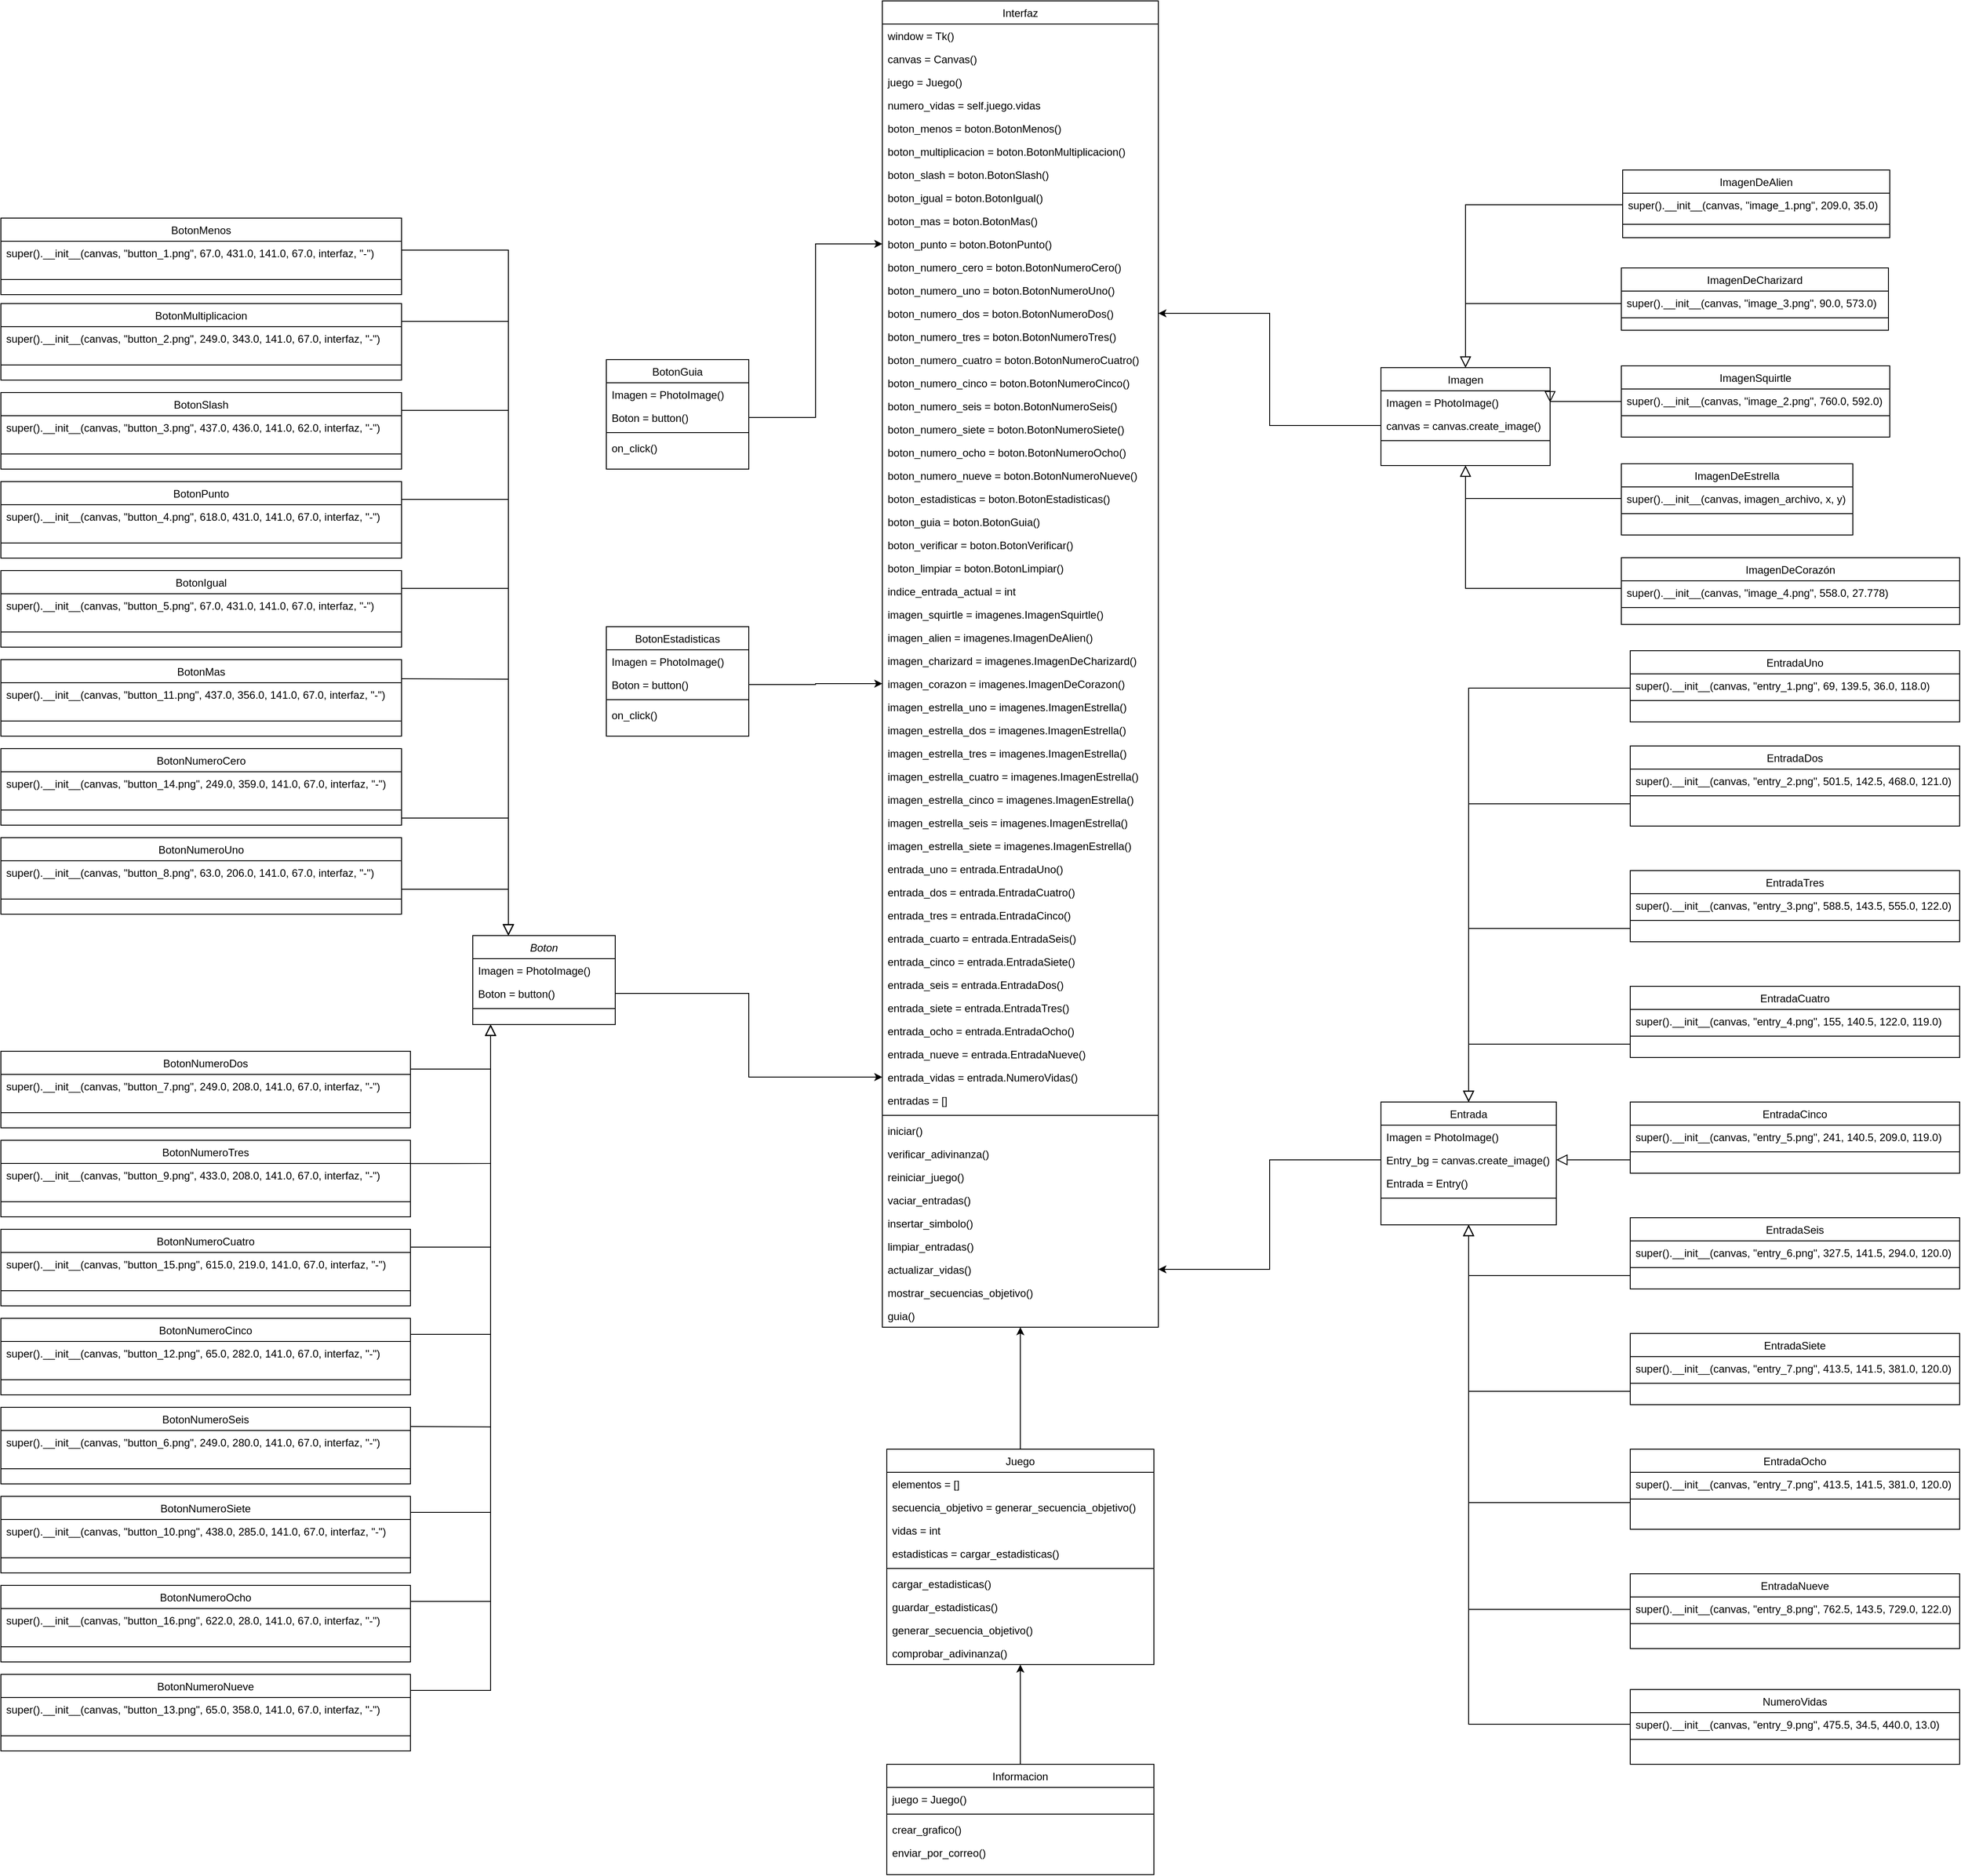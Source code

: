 <mxfile version="21.7.5" type="google">
  <diagram name="Página-1" id="hU8oaFmroQUphCC_VeAL">
    <mxGraphModel grid="1" page="1" gridSize="10" guides="1" tooltips="1" connect="1" arrows="1" fold="1" pageScale="1" pageWidth="827" pageHeight="1169" math="0" shadow="0">
      <root>
        <mxCell id="0" />
        <mxCell id="1" parent="0" />
        <mxCell id="HxCvU_pcGYA-BZ9Jkbls-228" value="Boton" style="swimlane;fontStyle=2;align=center;verticalAlign=top;childLayout=stackLayout;horizontal=1;startSize=26;horizontalStack=0;resizeParent=1;resizeLast=0;collapsible=1;marginBottom=0;rounded=0;shadow=0;strokeWidth=1;" vertex="1" parent="1">
          <mxGeometry x="300" y="-130" width="160" height="100" as="geometry">
            <mxRectangle x="230" y="140" width="160" height="26" as="alternateBounds" />
          </mxGeometry>
        </mxCell>
        <mxCell id="HxCvU_pcGYA-BZ9Jkbls-229" value="Imagen = PhotoImage()" style="text;align=left;verticalAlign=top;spacingLeft=4;spacingRight=4;overflow=hidden;rotatable=0;points=[[0,0.5],[1,0.5]];portConstraint=eastwest;" vertex="1" parent="HxCvU_pcGYA-BZ9Jkbls-228">
          <mxGeometry y="26" width="160" height="26" as="geometry" />
        </mxCell>
        <mxCell id="HxCvU_pcGYA-BZ9Jkbls-230" value="Boton = button()" style="text;align=left;verticalAlign=top;spacingLeft=4;spacingRight=4;overflow=hidden;rotatable=0;points=[[0,0.5],[1,0.5]];portConstraint=eastwest;rounded=0;shadow=0;html=0;" vertex="1" parent="HxCvU_pcGYA-BZ9Jkbls-228">
          <mxGeometry y="52" width="160" height="26" as="geometry" />
        </mxCell>
        <mxCell id="HxCvU_pcGYA-BZ9Jkbls-231" value="" style="line;html=1;strokeWidth=1;align=left;verticalAlign=middle;spacingTop=-1;spacingLeft=3;spacingRight=3;rotatable=0;labelPosition=right;points=[];portConstraint=eastwest;" vertex="1" parent="HxCvU_pcGYA-BZ9Jkbls-228">
          <mxGeometry y="78" width="160" height="8" as="geometry" />
        </mxCell>
        <mxCell id="HxCvU_pcGYA-BZ9Jkbls-232" value="BotonMenos" style="swimlane;fontStyle=0;align=center;verticalAlign=top;childLayout=stackLayout;horizontal=1;startSize=26;horizontalStack=0;resizeParent=1;resizeLast=0;collapsible=1;marginBottom=0;rounded=0;shadow=0;strokeWidth=1;" vertex="1" parent="1">
          <mxGeometry x="-230" y="-936" width="450" height="86" as="geometry">
            <mxRectangle x="340" y="380" width="170" height="26" as="alternateBounds" />
          </mxGeometry>
        </mxCell>
        <mxCell id="HxCvU_pcGYA-BZ9Jkbls-233" value="super().__init__(canvas, &quot;button_1.png&quot;, 67.0, 431.0, 141.0, 67.0, interfaz, &quot;-&quot;)" style="text;align=left;verticalAlign=top;spacingLeft=4;spacingRight=4;overflow=hidden;rotatable=0;points=[[0,0.5],[1,0.5]];portConstraint=eastwest;rounded=0;shadow=0;html=0;" vertex="1" parent="HxCvU_pcGYA-BZ9Jkbls-232">
          <mxGeometry y="26" width="450" height="26" as="geometry" />
        </mxCell>
        <mxCell id="HxCvU_pcGYA-BZ9Jkbls-234" value="" style="line;html=1;strokeWidth=1;align=left;verticalAlign=middle;spacingTop=-1;spacingLeft=3;spacingRight=3;rotatable=0;labelPosition=right;points=[];portConstraint=eastwest;" vertex="1" parent="HxCvU_pcGYA-BZ9Jkbls-232">
          <mxGeometry y="52" width="450" height="34" as="geometry" />
        </mxCell>
        <mxCell id="HxCvU_pcGYA-BZ9Jkbls-235" value="" style="endArrow=block;endSize=10;endFill=0;shadow=0;strokeWidth=1;rounded=0;edgeStyle=elbowEdgeStyle;elbow=vertical;exitX=1;exitY=0.5;exitDx=0;exitDy=0;entryX=0.25;entryY=0;entryDx=0;entryDy=0;" edge="1" parent="1" source="HxCvU_pcGYA-BZ9Jkbls-233" target="HxCvU_pcGYA-BZ9Jkbls-228">
          <mxGeometry width="160" relative="1" as="geometry">
            <mxPoint x="220" y="-721.0" as="sourcePoint" />
            <mxPoint x="340" y="-140" as="targetPoint" />
            <Array as="points">
              <mxPoint x="280" y="-900" />
            </Array>
          </mxGeometry>
        </mxCell>
        <mxCell id="HxCvU_pcGYA-BZ9Jkbls-236" value="Interfaz" style="swimlane;fontStyle=0;align=center;verticalAlign=top;childLayout=stackLayout;horizontal=1;startSize=26;horizontalStack=0;resizeParent=1;resizeLast=0;collapsible=1;marginBottom=0;rounded=0;shadow=0;strokeWidth=1;" vertex="1" parent="1">
          <mxGeometry x="760" y="-1180" width="310" height="1490" as="geometry">
            <mxRectangle x="550" y="140" width="160" height="26" as="alternateBounds" />
          </mxGeometry>
        </mxCell>
        <mxCell id="HxCvU_pcGYA-BZ9Jkbls-237" value="window = Tk()" style="text;align=left;verticalAlign=top;spacingLeft=4;spacingRight=4;overflow=hidden;rotatable=0;points=[[0,0.5],[1,0.5]];portConstraint=eastwest;" vertex="1" parent="HxCvU_pcGYA-BZ9Jkbls-236">
          <mxGeometry y="26" width="310" height="26" as="geometry" />
        </mxCell>
        <mxCell id="HxCvU_pcGYA-BZ9Jkbls-238" value="canvas = Canvas()" style="text;align=left;verticalAlign=top;spacingLeft=4;spacingRight=4;overflow=hidden;rotatable=0;points=[[0,0.5],[1,0.5]];portConstraint=eastwest;rounded=0;shadow=0;html=0;" vertex="1" parent="HxCvU_pcGYA-BZ9Jkbls-236">
          <mxGeometry y="52" width="310" height="26" as="geometry" />
        </mxCell>
        <mxCell id="HxCvU_pcGYA-BZ9Jkbls-239" value="juego = Juego()" style="text;align=left;verticalAlign=top;spacingLeft=4;spacingRight=4;overflow=hidden;rotatable=0;points=[[0,0.5],[1,0.5]];portConstraint=eastwest;rounded=0;shadow=0;html=0;" vertex="1" parent="HxCvU_pcGYA-BZ9Jkbls-236">
          <mxGeometry y="78" width="310" height="26" as="geometry" />
        </mxCell>
        <mxCell id="HxCvU_pcGYA-BZ9Jkbls-240" value="numero_vidas = self.juego.vidas" style="text;align=left;verticalAlign=top;spacingLeft=4;spacingRight=4;overflow=hidden;rotatable=0;points=[[0,0.5],[1,0.5]];portConstraint=eastwest;rounded=0;shadow=0;html=0;" vertex="1" parent="HxCvU_pcGYA-BZ9Jkbls-236">
          <mxGeometry y="104" width="310" height="26" as="geometry" />
        </mxCell>
        <mxCell id="HxCvU_pcGYA-BZ9Jkbls-241" value="boton_menos = boton.BotonMenos()" style="text;align=left;verticalAlign=top;spacingLeft=4;spacingRight=4;overflow=hidden;rotatable=0;points=[[0,0.5],[1,0.5]];portConstraint=eastwest;rounded=0;shadow=0;html=0;" vertex="1" parent="HxCvU_pcGYA-BZ9Jkbls-236">
          <mxGeometry y="130" width="310" height="26" as="geometry" />
        </mxCell>
        <mxCell id="HxCvU_pcGYA-BZ9Jkbls-242" value="boton_multiplicacion = boton.BotonMultiplicacion()" style="text;align=left;verticalAlign=top;spacingLeft=4;spacingRight=4;overflow=hidden;rotatable=0;points=[[0,0.5],[1,0.5]];portConstraint=eastwest;rounded=0;shadow=0;html=0;" vertex="1" parent="HxCvU_pcGYA-BZ9Jkbls-236">
          <mxGeometry y="156" width="310" height="26" as="geometry" />
        </mxCell>
        <mxCell id="HxCvU_pcGYA-BZ9Jkbls-243" value="boton_slash = boton.BotonSlash()" style="text;align=left;verticalAlign=top;spacingLeft=4;spacingRight=4;overflow=hidden;rotatable=0;points=[[0,0.5],[1,0.5]];portConstraint=eastwest;rounded=0;shadow=0;html=0;" vertex="1" parent="HxCvU_pcGYA-BZ9Jkbls-236">
          <mxGeometry y="182" width="310" height="26" as="geometry" />
        </mxCell>
        <mxCell id="HxCvU_pcGYA-BZ9Jkbls-244" value="boton_igual = boton.BotonIgual()" style="text;align=left;verticalAlign=top;spacingLeft=4;spacingRight=4;overflow=hidden;rotatable=0;points=[[0,0.5],[1,0.5]];portConstraint=eastwest;rounded=0;shadow=0;html=0;" vertex="1" parent="HxCvU_pcGYA-BZ9Jkbls-236">
          <mxGeometry y="208" width="310" height="26" as="geometry" />
        </mxCell>
        <mxCell id="HxCvU_pcGYA-BZ9Jkbls-245" value="boton_mas = boton.BotonMas()" style="text;align=left;verticalAlign=top;spacingLeft=4;spacingRight=4;overflow=hidden;rotatable=0;points=[[0,0.5],[1,0.5]];portConstraint=eastwest;rounded=0;shadow=0;html=0;" vertex="1" parent="HxCvU_pcGYA-BZ9Jkbls-236">
          <mxGeometry y="234" width="310" height="26" as="geometry" />
        </mxCell>
        <mxCell id="HxCvU_pcGYA-BZ9Jkbls-246" value="boton_punto = boton.BotonPunto()" style="text;align=left;verticalAlign=top;spacingLeft=4;spacingRight=4;overflow=hidden;rotatable=0;points=[[0,0.5],[1,0.5]];portConstraint=eastwest;rounded=0;shadow=0;html=0;" vertex="1" parent="HxCvU_pcGYA-BZ9Jkbls-236">
          <mxGeometry y="260" width="310" height="26" as="geometry" />
        </mxCell>
        <mxCell id="HxCvU_pcGYA-BZ9Jkbls-247" value="boton_numero_cero = boton.BotonNumeroCero()" style="text;align=left;verticalAlign=top;spacingLeft=4;spacingRight=4;overflow=hidden;rotatable=0;points=[[0,0.5],[1,0.5]];portConstraint=eastwest;rounded=0;shadow=0;html=0;" vertex="1" parent="HxCvU_pcGYA-BZ9Jkbls-236">
          <mxGeometry y="286" width="310" height="26" as="geometry" />
        </mxCell>
        <mxCell id="HxCvU_pcGYA-BZ9Jkbls-248" value="boton_numero_uno = boton.BotonNumeroUno()" style="text;align=left;verticalAlign=top;spacingLeft=4;spacingRight=4;overflow=hidden;rotatable=0;points=[[0,0.5],[1,0.5]];portConstraint=eastwest;rounded=0;shadow=0;html=0;" vertex="1" parent="HxCvU_pcGYA-BZ9Jkbls-236">
          <mxGeometry y="312" width="310" height="26" as="geometry" />
        </mxCell>
        <mxCell id="HxCvU_pcGYA-BZ9Jkbls-249" value="boton_numero_dos = boton.BotonNumeroDos()" style="text;align=left;verticalAlign=top;spacingLeft=4;spacingRight=4;overflow=hidden;rotatable=0;points=[[0,0.5],[1,0.5]];portConstraint=eastwest;rounded=0;shadow=0;html=0;" vertex="1" parent="HxCvU_pcGYA-BZ9Jkbls-236">
          <mxGeometry y="338" width="310" height="26" as="geometry" />
        </mxCell>
        <mxCell id="HxCvU_pcGYA-BZ9Jkbls-250" value="boton_numero_tres = boton.BotonNumeroTres()" style="text;align=left;verticalAlign=top;spacingLeft=4;spacingRight=4;overflow=hidden;rotatable=0;points=[[0,0.5],[1,0.5]];portConstraint=eastwest;rounded=0;shadow=0;html=0;" vertex="1" parent="HxCvU_pcGYA-BZ9Jkbls-236">
          <mxGeometry y="364" width="310" height="26" as="geometry" />
        </mxCell>
        <mxCell id="HxCvU_pcGYA-BZ9Jkbls-251" value="boton_numero_cuatro = boton.BotonNumeroCuatro()" style="text;align=left;verticalAlign=top;spacingLeft=4;spacingRight=4;overflow=hidden;rotatable=0;points=[[0,0.5],[1,0.5]];portConstraint=eastwest;rounded=0;shadow=0;html=0;" vertex="1" parent="HxCvU_pcGYA-BZ9Jkbls-236">
          <mxGeometry y="390" width="310" height="26" as="geometry" />
        </mxCell>
        <mxCell id="HxCvU_pcGYA-BZ9Jkbls-252" value="boton_numero_cinco = boton.BotonNumeroCinco()" style="text;align=left;verticalAlign=top;spacingLeft=4;spacingRight=4;overflow=hidden;rotatable=0;points=[[0,0.5],[1,0.5]];portConstraint=eastwest;rounded=0;shadow=0;html=0;" vertex="1" parent="HxCvU_pcGYA-BZ9Jkbls-236">
          <mxGeometry y="416" width="310" height="26" as="geometry" />
        </mxCell>
        <mxCell id="HxCvU_pcGYA-BZ9Jkbls-253" value="boton_numero_seis = boton.BotonNumeroSeis()" style="text;align=left;verticalAlign=top;spacingLeft=4;spacingRight=4;overflow=hidden;rotatable=0;points=[[0,0.5],[1,0.5]];portConstraint=eastwest;rounded=0;shadow=0;html=0;" vertex="1" parent="HxCvU_pcGYA-BZ9Jkbls-236">
          <mxGeometry y="442" width="310" height="26" as="geometry" />
        </mxCell>
        <mxCell id="HxCvU_pcGYA-BZ9Jkbls-254" value="boton_numero_siete = boton.BotonNumeroSiete()" style="text;align=left;verticalAlign=top;spacingLeft=4;spacingRight=4;overflow=hidden;rotatable=0;points=[[0,0.5],[1,0.5]];portConstraint=eastwest;rounded=0;shadow=0;html=0;" vertex="1" parent="HxCvU_pcGYA-BZ9Jkbls-236">
          <mxGeometry y="468" width="310" height="26" as="geometry" />
        </mxCell>
        <mxCell id="HxCvU_pcGYA-BZ9Jkbls-255" value="boton_numero_ocho = boton.BotonNumeroOcho()" style="text;align=left;verticalAlign=top;spacingLeft=4;spacingRight=4;overflow=hidden;rotatable=0;points=[[0,0.5],[1,0.5]];portConstraint=eastwest;rounded=0;shadow=0;html=0;" vertex="1" parent="HxCvU_pcGYA-BZ9Jkbls-236">
          <mxGeometry y="494" width="310" height="26" as="geometry" />
        </mxCell>
        <mxCell id="HxCvU_pcGYA-BZ9Jkbls-256" value="boton_numero_nueve = boton.BotonNumeroNueve()" style="text;align=left;verticalAlign=top;spacingLeft=4;spacingRight=4;overflow=hidden;rotatable=0;points=[[0,0.5],[1,0.5]];portConstraint=eastwest;rounded=0;shadow=0;html=0;" vertex="1" parent="HxCvU_pcGYA-BZ9Jkbls-236">
          <mxGeometry y="520" width="310" height="26" as="geometry" />
        </mxCell>
        <mxCell id="HxCvU_pcGYA-BZ9Jkbls-257" value="boton_estadisticas = boton.BotonEstadisticas()" style="text;align=left;verticalAlign=top;spacingLeft=4;spacingRight=4;overflow=hidden;rotatable=0;points=[[0,0.5],[1,0.5]];portConstraint=eastwest;rounded=0;shadow=0;html=0;" vertex="1" parent="HxCvU_pcGYA-BZ9Jkbls-236">
          <mxGeometry y="546" width="310" height="26" as="geometry" />
        </mxCell>
        <mxCell id="HxCvU_pcGYA-BZ9Jkbls-258" value="boton_guia = boton.BotonGuia()" style="text;align=left;verticalAlign=top;spacingLeft=4;spacingRight=4;overflow=hidden;rotatable=0;points=[[0,0.5],[1,0.5]];portConstraint=eastwest;rounded=0;shadow=0;html=0;" vertex="1" parent="HxCvU_pcGYA-BZ9Jkbls-236">
          <mxGeometry y="572" width="310" height="26" as="geometry" />
        </mxCell>
        <mxCell id="HxCvU_pcGYA-BZ9Jkbls-259" value="boton_verificar = boton.BotonVerificar()" style="text;align=left;verticalAlign=top;spacingLeft=4;spacingRight=4;overflow=hidden;rotatable=0;points=[[0,0.5],[1,0.5]];portConstraint=eastwest;rounded=0;shadow=0;html=0;" vertex="1" parent="HxCvU_pcGYA-BZ9Jkbls-236">
          <mxGeometry y="598" width="310" height="26" as="geometry" />
        </mxCell>
        <mxCell id="HxCvU_pcGYA-BZ9Jkbls-260" value="boton_limpiar = boton.BotonLimpiar()" style="text;align=left;verticalAlign=top;spacingLeft=4;spacingRight=4;overflow=hidden;rotatable=0;points=[[0,0.5],[1,0.5]];portConstraint=eastwest;rounded=0;shadow=0;html=0;" vertex="1" parent="HxCvU_pcGYA-BZ9Jkbls-236">
          <mxGeometry y="624" width="310" height="26" as="geometry" />
        </mxCell>
        <mxCell id="HxCvU_pcGYA-BZ9Jkbls-261" value="indice_entrada_actual = int" style="text;align=left;verticalAlign=top;spacingLeft=4;spacingRight=4;overflow=hidden;rotatable=0;points=[[0,0.5],[1,0.5]];portConstraint=eastwest;rounded=0;shadow=0;html=0;" vertex="1" parent="HxCvU_pcGYA-BZ9Jkbls-236">
          <mxGeometry y="650" width="310" height="26" as="geometry" />
        </mxCell>
        <mxCell id="HxCvU_pcGYA-BZ9Jkbls-262" value="imagen_squirtle = imagenes.ImagenSquirtle()" style="text;align=left;verticalAlign=top;spacingLeft=4;spacingRight=4;overflow=hidden;rotatable=0;points=[[0,0.5],[1,0.5]];portConstraint=eastwest;rounded=0;shadow=0;html=0;" vertex="1" parent="HxCvU_pcGYA-BZ9Jkbls-236">
          <mxGeometry y="676" width="310" height="26" as="geometry" />
        </mxCell>
        <mxCell id="HxCvU_pcGYA-BZ9Jkbls-263" value="imagen_alien = imagenes.ImagenDeAlien()" style="text;align=left;verticalAlign=top;spacingLeft=4;spacingRight=4;overflow=hidden;rotatable=0;points=[[0,0.5],[1,0.5]];portConstraint=eastwest;rounded=0;shadow=0;html=0;" vertex="1" parent="HxCvU_pcGYA-BZ9Jkbls-236">
          <mxGeometry y="702" width="310" height="26" as="geometry" />
        </mxCell>
        <mxCell id="HxCvU_pcGYA-BZ9Jkbls-264" value="imagen_charizard = imagenes.ImagenDeCharizard()" style="text;align=left;verticalAlign=top;spacingLeft=4;spacingRight=4;overflow=hidden;rotatable=0;points=[[0,0.5],[1,0.5]];portConstraint=eastwest;rounded=0;shadow=0;html=0;" vertex="1" parent="HxCvU_pcGYA-BZ9Jkbls-236">
          <mxGeometry y="728" width="310" height="26" as="geometry" />
        </mxCell>
        <mxCell id="HxCvU_pcGYA-BZ9Jkbls-265" value="imagen_corazon = imagenes.ImagenDeCorazon()" style="text;align=left;verticalAlign=top;spacingLeft=4;spacingRight=4;overflow=hidden;rotatable=0;points=[[0,0.5],[1,0.5]];portConstraint=eastwest;rounded=0;shadow=0;html=0;" vertex="1" parent="HxCvU_pcGYA-BZ9Jkbls-236">
          <mxGeometry y="754" width="310" height="26" as="geometry" />
        </mxCell>
        <mxCell id="HxCvU_pcGYA-BZ9Jkbls-266" value="imagen_estrella_uno = imagenes.ImagenEstrella()" style="text;align=left;verticalAlign=top;spacingLeft=4;spacingRight=4;overflow=hidden;rotatable=0;points=[[0,0.5],[1,0.5]];portConstraint=eastwest;rounded=0;shadow=0;html=0;" vertex="1" parent="HxCvU_pcGYA-BZ9Jkbls-236">
          <mxGeometry y="780" width="310" height="26" as="geometry" />
        </mxCell>
        <mxCell id="HxCvU_pcGYA-BZ9Jkbls-267" value="imagen_estrella_dos = imagenes.ImagenEstrella()" style="text;align=left;verticalAlign=top;spacingLeft=4;spacingRight=4;overflow=hidden;rotatable=0;points=[[0,0.5],[1,0.5]];portConstraint=eastwest;rounded=0;shadow=0;html=0;" vertex="1" parent="HxCvU_pcGYA-BZ9Jkbls-236">
          <mxGeometry y="806" width="310" height="26" as="geometry" />
        </mxCell>
        <mxCell id="HxCvU_pcGYA-BZ9Jkbls-268" value="imagen_estrella_tres = imagenes.ImagenEstrella()" style="text;align=left;verticalAlign=top;spacingLeft=4;spacingRight=4;overflow=hidden;rotatable=0;points=[[0,0.5],[1,0.5]];portConstraint=eastwest;rounded=0;shadow=0;html=0;" vertex="1" parent="HxCvU_pcGYA-BZ9Jkbls-236">
          <mxGeometry y="832" width="310" height="26" as="geometry" />
        </mxCell>
        <mxCell id="HxCvU_pcGYA-BZ9Jkbls-269" value="imagen_estrella_cuatro = imagenes.ImagenEstrella()" style="text;align=left;verticalAlign=top;spacingLeft=4;spacingRight=4;overflow=hidden;rotatable=0;points=[[0,0.5],[1,0.5]];portConstraint=eastwest;rounded=0;shadow=0;html=0;" vertex="1" parent="HxCvU_pcGYA-BZ9Jkbls-236">
          <mxGeometry y="858" width="310" height="26" as="geometry" />
        </mxCell>
        <mxCell id="HxCvU_pcGYA-BZ9Jkbls-270" value="imagen_estrella_cinco = imagenes.ImagenEstrella()" style="text;align=left;verticalAlign=top;spacingLeft=4;spacingRight=4;overflow=hidden;rotatable=0;points=[[0,0.5],[1,0.5]];portConstraint=eastwest;rounded=0;shadow=0;html=0;" vertex="1" parent="HxCvU_pcGYA-BZ9Jkbls-236">
          <mxGeometry y="884" width="310" height="26" as="geometry" />
        </mxCell>
        <mxCell id="HxCvU_pcGYA-BZ9Jkbls-271" value="imagen_estrella_seis = imagenes.ImagenEstrella()" style="text;align=left;verticalAlign=top;spacingLeft=4;spacingRight=4;overflow=hidden;rotatable=0;points=[[0,0.5],[1,0.5]];portConstraint=eastwest;rounded=0;shadow=0;html=0;" vertex="1" parent="HxCvU_pcGYA-BZ9Jkbls-236">
          <mxGeometry y="910" width="310" height="26" as="geometry" />
        </mxCell>
        <mxCell id="HxCvU_pcGYA-BZ9Jkbls-272" value="imagen_estrella_siete = imagenes.ImagenEstrella()" style="text;align=left;verticalAlign=top;spacingLeft=4;spacingRight=4;overflow=hidden;rotatable=0;points=[[0,0.5],[1,0.5]];portConstraint=eastwest;rounded=0;shadow=0;html=0;" vertex="1" parent="HxCvU_pcGYA-BZ9Jkbls-236">
          <mxGeometry y="936" width="310" height="26" as="geometry" />
        </mxCell>
        <mxCell id="HxCvU_pcGYA-BZ9Jkbls-273" value="entrada_uno = entrada.EntradaUno()" style="text;align=left;verticalAlign=top;spacingLeft=4;spacingRight=4;overflow=hidden;rotatable=0;points=[[0,0.5],[1,0.5]];portConstraint=eastwest;rounded=0;shadow=0;html=0;" vertex="1" parent="HxCvU_pcGYA-BZ9Jkbls-236">
          <mxGeometry y="962" width="310" height="26" as="geometry" />
        </mxCell>
        <mxCell id="HxCvU_pcGYA-BZ9Jkbls-274" value="entrada_dos = entrada.EntradaCuatro()" style="text;align=left;verticalAlign=top;spacingLeft=4;spacingRight=4;overflow=hidden;rotatable=0;points=[[0,0.5],[1,0.5]];portConstraint=eastwest;rounded=0;shadow=0;html=0;" vertex="1" parent="HxCvU_pcGYA-BZ9Jkbls-236">
          <mxGeometry y="988" width="310" height="26" as="geometry" />
        </mxCell>
        <mxCell id="HxCvU_pcGYA-BZ9Jkbls-275" value="entrada_tres = entrada.EntradaCinco()" style="text;align=left;verticalAlign=top;spacingLeft=4;spacingRight=4;overflow=hidden;rotatable=0;points=[[0,0.5],[1,0.5]];portConstraint=eastwest;rounded=0;shadow=0;html=0;" vertex="1" parent="HxCvU_pcGYA-BZ9Jkbls-236">
          <mxGeometry y="1014" width="310" height="26" as="geometry" />
        </mxCell>
        <mxCell id="HxCvU_pcGYA-BZ9Jkbls-276" value="entrada_cuarto = entrada.EntradaSeis()" style="text;align=left;verticalAlign=top;spacingLeft=4;spacingRight=4;overflow=hidden;rotatable=0;points=[[0,0.5],[1,0.5]];portConstraint=eastwest;rounded=0;shadow=0;html=0;" vertex="1" parent="HxCvU_pcGYA-BZ9Jkbls-236">
          <mxGeometry y="1040" width="310" height="26" as="geometry" />
        </mxCell>
        <mxCell id="HxCvU_pcGYA-BZ9Jkbls-277" value="entrada_cinco = entrada.EntradaSiete()" style="text;align=left;verticalAlign=top;spacingLeft=4;spacingRight=4;overflow=hidden;rotatable=0;points=[[0,0.5],[1,0.5]];portConstraint=eastwest;rounded=0;shadow=0;html=0;" vertex="1" parent="HxCvU_pcGYA-BZ9Jkbls-236">
          <mxGeometry y="1066" width="310" height="26" as="geometry" />
        </mxCell>
        <mxCell id="HxCvU_pcGYA-BZ9Jkbls-278" value="entrada_seis = entrada.EntradaDos()" style="text;align=left;verticalAlign=top;spacingLeft=4;spacingRight=4;overflow=hidden;rotatable=0;points=[[0,0.5],[1,0.5]];portConstraint=eastwest;rounded=0;shadow=0;html=0;" vertex="1" parent="HxCvU_pcGYA-BZ9Jkbls-236">
          <mxGeometry y="1092" width="310" height="26" as="geometry" />
        </mxCell>
        <mxCell id="HxCvU_pcGYA-BZ9Jkbls-279" value="entrada_siete = entrada.EntradaTres()" style="text;align=left;verticalAlign=top;spacingLeft=4;spacingRight=4;overflow=hidden;rotatable=0;points=[[0,0.5],[1,0.5]];portConstraint=eastwest;rounded=0;shadow=0;html=0;" vertex="1" parent="HxCvU_pcGYA-BZ9Jkbls-236">
          <mxGeometry y="1118" width="310" height="26" as="geometry" />
        </mxCell>
        <mxCell id="HxCvU_pcGYA-BZ9Jkbls-280" value="entrada_ocho = entrada.EntradaOcho()" style="text;align=left;verticalAlign=top;spacingLeft=4;spacingRight=4;overflow=hidden;rotatable=0;points=[[0,0.5],[1,0.5]];portConstraint=eastwest;rounded=0;shadow=0;html=0;" vertex="1" parent="HxCvU_pcGYA-BZ9Jkbls-236">
          <mxGeometry y="1144" width="310" height="26" as="geometry" />
        </mxCell>
        <mxCell id="HxCvU_pcGYA-BZ9Jkbls-281" value="entrada_nueve = entrada.EntradaNueve()" style="text;align=left;verticalAlign=top;spacingLeft=4;spacingRight=4;overflow=hidden;rotatable=0;points=[[0,0.5],[1,0.5]];portConstraint=eastwest;rounded=0;shadow=0;html=0;" vertex="1" parent="HxCvU_pcGYA-BZ9Jkbls-236">
          <mxGeometry y="1170" width="310" height="26" as="geometry" />
        </mxCell>
        <mxCell id="HxCvU_pcGYA-BZ9Jkbls-282" value="entrada_vidas = entrada.NumeroVidas()" style="text;align=left;verticalAlign=top;spacingLeft=4;spacingRight=4;overflow=hidden;rotatable=0;points=[[0,0.5],[1,0.5]];portConstraint=eastwest;rounded=0;shadow=0;html=0;" vertex="1" parent="HxCvU_pcGYA-BZ9Jkbls-236">
          <mxGeometry y="1196" width="310" height="26" as="geometry" />
        </mxCell>
        <mxCell id="HxCvU_pcGYA-BZ9Jkbls-283" value="entradas = []" style="text;align=left;verticalAlign=top;spacingLeft=4;spacingRight=4;overflow=hidden;rotatable=0;points=[[0,0.5],[1,0.5]];portConstraint=eastwest;rounded=0;shadow=0;html=0;" vertex="1" parent="HxCvU_pcGYA-BZ9Jkbls-236">
          <mxGeometry y="1222" width="310" height="26" as="geometry" />
        </mxCell>
        <mxCell id="HxCvU_pcGYA-BZ9Jkbls-284" value="" style="line;html=1;strokeWidth=1;align=left;verticalAlign=middle;spacingTop=-1;spacingLeft=3;spacingRight=3;rotatable=0;labelPosition=right;points=[];portConstraint=eastwest;" vertex="1" parent="HxCvU_pcGYA-BZ9Jkbls-236">
          <mxGeometry y="1248" width="310" height="8" as="geometry" />
        </mxCell>
        <mxCell id="HxCvU_pcGYA-BZ9Jkbls-285" value="iniciar()" style="text;align=left;verticalAlign=top;spacingLeft=4;spacingRight=4;overflow=hidden;rotatable=0;points=[[0,0.5],[1,0.5]];portConstraint=eastwest;" vertex="1" parent="HxCvU_pcGYA-BZ9Jkbls-236">
          <mxGeometry y="1256" width="310" height="26" as="geometry" />
        </mxCell>
        <mxCell id="HxCvU_pcGYA-BZ9Jkbls-286" value="verificar_adivinanza()" style="text;align=left;verticalAlign=top;spacingLeft=4;spacingRight=4;overflow=hidden;rotatable=0;points=[[0,0.5],[1,0.5]];portConstraint=eastwest;" vertex="1" parent="HxCvU_pcGYA-BZ9Jkbls-236">
          <mxGeometry y="1282" width="310" height="26" as="geometry" />
        </mxCell>
        <mxCell id="HxCvU_pcGYA-BZ9Jkbls-287" value="reiniciar_juego()" style="text;align=left;verticalAlign=top;spacingLeft=4;spacingRight=4;overflow=hidden;rotatable=0;points=[[0,0.5],[1,0.5]];portConstraint=eastwest;" vertex="1" parent="HxCvU_pcGYA-BZ9Jkbls-236">
          <mxGeometry y="1308" width="310" height="26" as="geometry" />
        </mxCell>
        <mxCell id="HxCvU_pcGYA-BZ9Jkbls-288" value="vaciar_entradas()" style="text;align=left;verticalAlign=top;spacingLeft=4;spacingRight=4;overflow=hidden;rotatable=0;points=[[0,0.5],[1,0.5]];portConstraint=eastwest;" vertex="1" parent="HxCvU_pcGYA-BZ9Jkbls-236">
          <mxGeometry y="1334" width="310" height="26" as="geometry" />
        </mxCell>
        <mxCell id="HxCvU_pcGYA-BZ9Jkbls-289" value="insertar_simbolo()" style="text;align=left;verticalAlign=top;spacingLeft=4;spacingRight=4;overflow=hidden;rotatable=0;points=[[0,0.5],[1,0.5]];portConstraint=eastwest;" vertex="1" parent="HxCvU_pcGYA-BZ9Jkbls-236">
          <mxGeometry y="1360" width="310" height="26" as="geometry" />
        </mxCell>
        <mxCell id="HxCvU_pcGYA-BZ9Jkbls-290" value="limpiar_entradas()" style="text;align=left;verticalAlign=top;spacingLeft=4;spacingRight=4;overflow=hidden;rotatable=0;points=[[0,0.5],[1,0.5]];portConstraint=eastwest;" vertex="1" parent="HxCvU_pcGYA-BZ9Jkbls-236">
          <mxGeometry y="1386" width="310" height="26" as="geometry" />
        </mxCell>
        <mxCell id="HxCvU_pcGYA-BZ9Jkbls-291" value="actualizar_vidas()" style="text;align=left;verticalAlign=top;spacingLeft=4;spacingRight=4;overflow=hidden;rotatable=0;points=[[0,0.5],[1,0.5]];portConstraint=eastwest;" vertex="1" parent="HxCvU_pcGYA-BZ9Jkbls-236">
          <mxGeometry y="1412" width="310" height="26" as="geometry" />
        </mxCell>
        <mxCell id="HxCvU_pcGYA-BZ9Jkbls-292" value="mostrar_secuencias_objetivo()" style="text;align=left;verticalAlign=top;spacingLeft=4;spacingRight=4;overflow=hidden;rotatable=0;points=[[0,0.5],[1,0.5]];portConstraint=eastwest;" vertex="1" parent="HxCvU_pcGYA-BZ9Jkbls-236">
          <mxGeometry y="1438" width="310" height="26" as="geometry" />
        </mxCell>
        <mxCell id="HxCvU_pcGYA-BZ9Jkbls-293" value="guia()" style="text;align=left;verticalAlign=top;spacingLeft=4;spacingRight=4;overflow=hidden;rotatable=0;points=[[0,0.5],[1,0.5]];portConstraint=eastwest;" vertex="1" parent="HxCvU_pcGYA-BZ9Jkbls-236">
          <mxGeometry y="1464" width="310" height="26" as="geometry" />
        </mxCell>
        <mxCell id="HxCvU_pcGYA-BZ9Jkbls-294" value="BotonIgual" style="swimlane;fontStyle=0;align=center;verticalAlign=top;childLayout=stackLayout;horizontal=1;startSize=26;horizontalStack=0;resizeParent=1;resizeLast=0;collapsible=1;marginBottom=0;rounded=0;shadow=0;strokeWidth=1;" vertex="1" parent="1">
          <mxGeometry x="-230" y="-540" width="450" height="86" as="geometry">
            <mxRectangle x="340" y="380" width="170" height="26" as="alternateBounds" />
          </mxGeometry>
        </mxCell>
        <mxCell id="HxCvU_pcGYA-BZ9Jkbls-295" value="super().__init__(canvas, &quot;button_5.png&quot;, 67.0, 431.0, 141.0, 67.0, interfaz, &quot;-&quot;)" style="text;align=left;verticalAlign=top;spacingLeft=4;spacingRight=4;overflow=hidden;rotatable=0;points=[[0,0.5],[1,0.5]];portConstraint=eastwest;rounded=0;shadow=0;html=0;" vertex="1" parent="HxCvU_pcGYA-BZ9Jkbls-294">
          <mxGeometry y="26" width="450" height="26" as="geometry" />
        </mxCell>
        <mxCell id="HxCvU_pcGYA-BZ9Jkbls-296" value="" style="line;html=1;strokeWidth=1;align=left;verticalAlign=middle;spacingTop=-1;spacingLeft=3;spacingRight=3;rotatable=0;labelPosition=right;points=[];portConstraint=eastwest;" vertex="1" parent="HxCvU_pcGYA-BZ9Jkbls-294">
          <mxGeometry y="52" width="450" height="34" as="geometry" />
        </mxCell>
        <mxCell id="HxCvU_pcGYA-BZ9Jkbls-297" value="BotonSlash" style="swimlane;fontStyle=0;align=center;verticalAlign=top;childLayout=stackLayout;horizontal=1;startSize=26;horizontalStack=0;resizeParent=1;resizeLast=0;collapsible=1;marginBottom=0;rounded=0;shadow=0;strokeWidth=1;" vertex="1" parent="1">
          <mxGeometry x="-230" y="-740" width="450" height="86" as="geometry">
            <mxRectangle x="340" y="380" width="170" height="26" as="alternateBounds" />
          </mxGeometry>
        </mxCell>
        <mxCell id="HxCvU_pcGYA-BZ9Jkbls-298" value="super().__init__(canvas, &quot;button_3.png&quot;, 437.0, 436.0, 141.0, 62.0, interfaz, &quot;-&quot;)" style="text;align=left;verticalAlign=top;spacingLeft=4;spacingRight=4;overflow=hidden;rotatable=0;points=[[0,0.5],[1,0.5]];portConstraint=eastwest;rounded=0;shadow=0;html=0;" vertex="1" parent="HxCvU_pcGYA-BZ9Jkbls-297">
          <mxGeometry y="26" width="450" height="26" as="geometry" />
        </mxCell>
        <mxCell id="HxCvU_pcGYA-BZ9Jkbls-299" value="" style="line;html=1;strokeWidth=1;align=left;verticalAlign=middle;spacingTop=-1;spacingLeft=3;spacingRight=3;rotatable=0;labelPosition=right;points=[];portConstraint=eastwest;" vertex="1" parent="HxCvU_pcGYA-BZ9Jkbls-297">
          <mxGeometry y="52" width="450" height="34" as="geometry" />
        </mxCell>
        <mxCell id="HxCvU_pcGYA-BZ9Jkbls-300" value="BotonNumeroNueve" style="swimlane;fontStyle=0;align=center;verticalAlign=top;childLayout=stackLayout;horizontal=1;startSize=26;horizontalStack=0;resizeParent=1;resizeLast=0;collapsible=1;marginBottom=0;rounded=0;shadow=0;strokeWidth=1;" vertex="1" parent="1">
          <mxGeometry x="-230" y="700" width="460" height="86" as="geometry">
            <mxRectangle x="340" y="380" width="170" height="26" as="alternateBounds" />
          </mxGeometry>
        </mxCell>
        <mxCell id="HxCvU_pcGYA-BZ9Jkbls-301" value="super().__init__(canvas, &quot;button_13.png&quot;, 65.0, 358.0, 141.0, 67.0, interfaz, &quot;-&quot;)" style="text;align=left;verticalAlign=top;spacingLeft=4;spacingRight=4;overflow=hidden;rotatable=0;points=[[0,0.5],[1,0.5]];portConstraint=eastwest;rounded=0;shadow=0;html=0;" vertex="1" parent="HxCvU_pcGYA-BZ9Jkbls-300">
          <mxGeometry y="26" width="460" height="26" as="geometry" />
        </mxCell>
        <mxCell id="HxCvU_pcGYA-BZ9Jkbls-302" value="" style="line;html=1;strokeWidth=1;align=left;verticalAlign=middle;spacingTop=-1;spacingLeft=3;spacingRight=3;rotatable=0;labelPosition=right;points=[];portConstraint=eastwest;" vertex="1" parent="HxCvU_pcGYA-BZ9Jkbls-300">
          <mxGeometry y="52" width="460" height="34" as="geometry" />
        </mxCell>
        <mxCell id="HxCvU_pcGYA-BZ9Jkbls-303" value="BotonNumeroOcho" style="swimlane;fontStyle=0;align=center;verticalAlign=top;childLayout=stackLayout;horizontal=1;startSize=26;horizontalStack=0;resizeParent=1;resizeLast=0;collapsible=1;marginBottom=0;rounded=0;shadow=0;strokeWidth=1;" vertex="1" parent="1">
          <mxGeometry x="-230" y="600" width="460" height="86" as="geometry">
            <mxRectangle x="340" y="380" width="170" height="26" as="alternateBounds" />
          </mxGeometry>
        </mxCell>
        <mxCell id="HxCvU_pcGYA-BZ9Jkbls-304" value="super().__init__(canvas, &quot;button_16.png&quot;, 622.0, 28.0, 141.0, 67.0, interfaz, &quot;-&quot;)" style="text;align=left;verticalAlign=top;spacingLeft=4;spacingRight=4;overflow=hidden;rotatable=0;points=[[0,0.5],[1,0.5]];portConstraint=eastwest;rounded=0;shadow=0;html=0;" vertex="1" parent="HxCvU_pcGYA-BZ9Jkbls-303">
          <mxGeometry y="26" width="460" height="26" as="geometry" />
        </mxCell>
        <mxCell id="HxCvU_pcGYA-BZ9Jkbls-305" value="" style="line;html=1;strokeWidth=1;align=left;verticalAlign=middle;spacingTop=-1;spacingLeft=3;spacingRight=3;rotatable=0;labelPosition=right;points=[];portConstraint=eastwest;" vertex="1" parent="HxCvU_pcGYA-BZ9Jkbls-303">
          <mxGeometry y="52" width="460" height="34" as="geometry" />
        </mxCell>
        <mxCell id="HxCvU_pcGYA-BZ9Jkbls-306" value="BotonNumeroSiete" style="swimlane;fontStyle=0;align=center;verticalAlign=top;childLayout=stackLayout;horizontal=1;startSize=26;horizontalStack=0;resizeParent=1;resizeLast=0;collapsible=1;marginBottom=0;rounded=0;shadow=0;strokeWidth=1;" vertex="1" parent="1">
          <mxGeometry x="-230" y="500" width="460" height="86" as="geometry">
            <mxRectangle x="340" y="380" width="170" height="26" as="alternateBounds" />
          </mxGeometry>
        </mxCell>
        <mxCell id="HxCvU_pcGYA-BZ9Jkbls-307" value="super().__init__(canvas, &quot;button_10.png&quot;, 438.0, 285.0, 141.0, 67.0, interfaz, &quot;-&quot;)" style="text;align=left;verticalAlign=top;spacingLeft=4;spacingRight=4;overflow=hidden;rotatable=0;points=[[0,0.5],[1,0.5]];portConstraint=eastwest;rounded=0;shadow=0;html=0;" vertex="1" parent="HxCvU_pcGYA-BZ9Jkbls-306">
          <mxGeometry y="26" width="460" height="26" as="geometry" />
        </mxCell>
        <mxCell id="HxCvU_pcGYA-BZ9Jkbls-308" value="" style="line;html=1;strokeWidth=1;align=left;verticalAlign=middle;spacingTop=-1;spacingLeft=3;spacingRight=3;rotatable=0;labelPosition=right;points=[];portConstraint=eastwest;" vertex="1" parent="HxCvU_pcGYA-BZ9Jkbls-306">
          <mxGeometry y="52" width="460" height="34" as="geometry" />
        </mxCell>
        <mxCell id="HxCvU_pcGYA-BZ9Jkbls-309" value="BotonNumeroSeis" style="swimlane;fontStyle=0;align=center;verticalAlign=top;childLayout=stackLayout;horizontal=1;startSize=26;horizontalStack=0;resizeParent=1;resizeLast=0;collapsible=1;marginBottom=0;rounded=0;shadow=0;strokeWidth=1;" vertex="1" parent="1">
          <mxGeometry x="-230" y="400" width="460" height="86" as="geometry">
            <mxRectangle x="340" y="380" width="170" height="26" as="alternateBounds" />
          </mxGeometry>
        </mxCell>
        <mxCell id="HxCvU_pcGYA-BZ9Jkbls-310" value="super().__init__(canvas, &quot;button_6.png&quot;, 249.0, 280.0, 141.0, 67.0, interfaz, &quot;-&quot;)" style="text;align=left;verticalAlign=top;spacingLeft=4;spacingRight=4;overflow=hidden;rotatable=0;points=[[0,0.5],[1,0.5]];portConstraint=eastwest;rounded=0;shadow=0;html=0;" vertex="1" parent="HxCvU_pcGYA-BZ9Jkbls-309">
          <mxGeometry y="26" width="460" height="26" as="geometry" />
        </mxCell>
        <mxCell id="HxCvU_pcGYA-BZ9Jkbls-311" value="" style="line;html=1;strokeWidth=1;align=left;verticalAlign=middle;spacingTop=-1;spacingLeft=3;spacingRight=3;rotatable=0;labelPosition=right;points=[];portConstraint=eastwest;" vertex="1" parent="HxCvU_pcGYA-BZ9Jkbls-309">
          <mxGeometry y="52" width="460" height="34" as="geometry" />
        </mxCell>
        <mxCell id="HxCvU_pcGYA-BZ9Jkbls-312" value="BotonNumeroCinco" style="swimlane;fontStyle=0;align=center;verticalAlign=top;childLayout=stackLayout;horizontal=1;startSize=26;horizontalStack=0;resizeParent=1;resizeLast=0;collapsible=1;marginBottom=0;rounded=0;shadow=0;strokeWidth=1;" vertex="1" parent="1">
          <mxGeometry x="-230" y="300" width="460" height="86" as="geometry">
            <mxRectangle x="340" y="380" width="170" height="26" as="alternateBounds" />
          </mxGeometry>
        </mxCell>
        <mxCell id="HxCvU_pcGYA-BZ9Jkbls-313" value="super().__init__(canvas, &quot;button_12.png&quot;, 65.0, 282.0, 141.0, 67.0, interfaz, &quot;-&quot;)" style="text;align=left;verticalAlign=top;spacingLeft=4;spacingRight=4;overflow=hidden;rotatable=0;points=[[0,0.5],[1,0.5]];portConstraint=eastwest;rounded=0;shadow=0;html=0;" vertex="1" parent="HxCvU_pcGYA-BZ9Jkbls-312">
          <mxGeometry y="26" width="460" height="26" as="geometry" />
        </mxCell>
        <mxCell id="HxCvU_pcGYA-BZ9Jkbls-314" value="" style="line;html=1;strokeWidth=1;align=left;verticalAlign=middle;spacingTop=-1;spacingLeft=3;spacingRight=3;rotatable=0;labelPosition=right;points=[];portConstraint=eastwest;" vertex="1" parent="HxCvU_pcGYA-BZ9Jkbls-312">
          <mxGeometry y="52" width="460" height="34" as="geometry" />
        </mxCell>
        <mxCell id="HxCvU_pcGYA-BZ9Jkbls-315" value="BotonNumeroCuatro" style="swimlane;fontStyle=0;align=center;verticalAlign=top;childLayout=stackLayout;horizontal=1;startSize=26;horizontalStack=0;resizeParent=1;resizeLast=0;collapsible=1;marginBottom=0;rounded=0;shadow=0;strokeWidth=1;" vertex="1" parent="1">
          <mxGeometry x="-230" y="200" width="460" height="86" as="geometry">
            <mxRectangle x="340" y="380" width="170" height="26" as="alternateBounds" />
          </mxGeometry>
        </mxCell>
        <mxCell id="HxCvU_pcGYA-BZ9Jkbls-316" value="super().__init__(canvas, &quot;button_15.png&quot;, 615.0, 219.0, 141.0, 67.0, interfaz, &quot;-&quot;)" style="text;align=left;verticalAlign=top;spacingLeft=4;spacingRight=4;overflow=hidden;rotatable=0;points=[[0,0.5],[1,0.5]];portConstraint=eastwest;rounded=0;shadow=0;html=0;" vertex="1" parent="HxCvU_pcGYA-BZ9Jkbls-315">
          <mxGeometry y="26" width="460" height="26" as="geometry" />
        </mxCell>
        <mxCell id="HxCvU_pcGYA-BZ9Jkbls-317" value="" style="line;html=1;strokeWidth=1;align=left;verticalAlign=middle;spacingTop=-1;spacingLeft=3;spacingRight=3;rotatable=0;labelPosition=right;points=[];portConstraint=eastwest;" vertex="1" parent="HxCvU_pcGYA-BZ9Jkbls-315">
          <mxGeometry y="52" width="460" height="34" as="geometry" />
        </mxCell>
        <mxCell id="HxCvU_pcGYA-BZ9Jkbls-318" value="BotonNumeroTres" style="swimlane;fontStyle=0;align=center;verticalAlign=top;childLayout=stackLayout;horizontal=1;startSize=26;horizontalStack=0;resizeParent=1;resizeLast=0;collapsible=1;marginBottom=0;rounded=0;shadow=0;strokeWidth=1;" vertex="1" parent="1">
          <mxGeometry x="-230" y="100" width="460" height="86" as="geometry">
            <mxRectangle x="340" y="380" width="170" height="26" as="alternateBounds" />
          </mxGeometry>
        </mxCell>
        <mxCell id="HxCvU_pcGYA-BZ9Jkbls-319" value="super().__init__(canvas, &quot;button_9.png&quot;, 433.0, 208.0, 141.0, 67.0, interfaz, &quot;-&quot;)" style="text;align=left;verticalAlign=top;spacingLeft=4;spacingRight=4;overflow=hidden;rotatable=0;points=[[0,0.5],[1,0.5]];portConstraint=eastwest;rounded=0;shadow=0;html=0;" vertex="1" parent="HxCvU_pcGYA-BZ9Jkbls-318">
          <mxGeometry y="26" width="460" height="26" as="geometry" />
        </mxCell>
        <mxCell id="HxCvU_pcGYA-BZ9Jkbls-320" value="" style="line;html=1;strokeWidth=1;align=left;verticalAlign=middle;spacingTop=-1;spacingLeft=3;spacingRight=3;rotatable=0;labelPosition=right;points=[];portConstraint=eastwest;" vertex="1" parent="HxCvU_pcGYA-BZ9Jkbls-318">
          <mxGeometry y="52" width="460" height="34" as="geometry" />
        </mxCell>
        <mxCell id="HxCvU_pcGYA-BZ9Jkbls-321" value="BotonNumeroDos" style="swimlane;fontStyle=0;align=center;verticalAlign=top;childLayout=stackLayout;horizontal=1;startSize=26;horizontalStack=0;resizeParent=1;resizeLast=0;collapsible=1;marginBottom=0;rounded=0;shadow=0;strokeWidth=1;" vertex="1" parent="1">
          <mxGeometry x="-230" width="460" height="86" as="geometry">
            <mxRectangle x="340" y="380" width="170" height="26" as="alternateBounds" />
          </mxGeometry>
        </mxCell>
        <mxCell id="HxCvU_pcGYA-BZ9Jkbls-322" value="super().__init__(canvas, &quot;button_7.png&quot;, 249.0, 208.0, 141.0, 67.0, interfaz, &quot;-&quot;)" style="text;align=left;verticalAlign=top;spacingLeft=4;spacingRight=4;overflow=hidden;rotatable=0;points=[[0,0.5],[1,0.5]];portConstraint=eastwest;rounded=0;shadow=0;html=0;" vertex="1" parent="HxCvU_pcGYA-BZ9Jkbls-321">
          <mxGeometry y="26" width="460" height="26" as="geometry" />
        </mxCell>
        <mxCell id="HxCvU_pcGYA-BZ9Jkbls-323" value="" style="line;html=1;strokeWidth=1;align=left;verticalAlign=middle;spacingTop=-1;spacingLeft=3;spacingRight=3;rotatable=0;labelPosition=right;points=[];portConstraint=eastwest;" vertex="1" parent="HxCvU_pcGYA-BZ9Jkbls-321">
          <mxGeometry y="52" width="460" height="34" as="geometry" />
        </mxCell>
        <mxCell id="HxCvU_pcGYA-BZ9Jkbls-324" value="BotonNumeroUno" style="swimlane;fontStyle=0;align=center;verticalAlign=top;childLayout=stackLayout;horizontal=1;startSize=26;horizontalStack=0;resizeParent=1;resizeLast=0;collapsible=1;marginBottom=0;rounded=0;shadow=0;strokeWidth=1;" vertex="1" parent="1">
          <mxGeometry x="-230" y="-240" width="450" height="86" as="geometry">
            <mxRectangle x="340" y="380" width="170" height="26" as="alternateBounds" />
          </mxGeometry>
        </mxCell>
        <mxCell id="HxCvU_pcGYA-BZ9Jkbls-325" value="super().__init__(canvas, &quot;button_8.png&quot;, 63.0, 206.0, 141.0, 67.0, interfaz, &quot;-&quot;)" style="text;align=left;verticalAlign=top;spacingLeft=4;spacingRight=4;overflow=hidden;rotatable=0;points=[[0,0.5],[1,0.5]];portConstraint=eastwest;rounded=0;shadow=0;html=0;" vertex="1" parent="HxCvU_pcGYA-BZ9Jkbls-324">
          <mxGeometry y="26" width="450" height="26" as="geometry" />
        </mxCell>
        <mxCell id="HxCvU_pcGYA-BZ9Jkbls-326" value="" style="line;html=1;strokeWidth=1;align=left;verticalAlign=middle;spacingTop=-1;spacingLeft=3;spacingRight=3;rotatable=0;labelPosition=right;points=[];portConstraint=eastwest;" vertex="1" parent="HxCvU_pcGYA-BZ9Jkbls-324">
          <mxGeometry y="52" width="450" height="34" as="geometry" />
        </mxCell>
        <mxCell id="HxCvU_pcGYA-BZ9Jkbls-327" value="BotonNumeroCero" style="swimlane;fontStyle=0;align=center;verticalAlign=top;childLayout=stackLayout;horizontal=1;startSize=26;horizontalStack=0;resizeParent=1;resizeLast=0;collapsible=1;marginBottom=0;rounded=0;shadow=0;strokeWidth=1;" vertex="1" parent="1">
          <mxGeometry x="-230" y="-340" width="450" height="86" as="geometry">
            <mxRectangle x="340" y="380" width="170" height="26" as="alternateBounds" />
          </mxGeometry>
        </mxCell>
        <mxCell id="HxCvU_pcGYA-BZ9Jkbls-328" value="super().__init__(canvas, &quot;button_14.png&quot;, 249.0, 359.0, 141.0, 67.0, interfaz, &quot;-&quot;)" style="text;align=left;verticalAlign=top;spacingLeft=4;spacingRight=4;overflow=hidden;rotatable=0;points=[[0,0.5],[1,0.5]];portConstraint=eastwest;rounded=0;shadow=0;html=0;" vertex="1" parent="HxCvU_pcGYA-BZ9Jkbls-327">
          <mxGeometry y="26" width="450" height="26" as="geometry" />
        </mxCell>
        <mxCell id="HxCvU_pcGYA-BZ9Jkbls-329" value="" style="line;html=1;strokeWidth=1;align=left;verticalAlign=middle;spacingTop=-1;spacingLeft=3;spacingRight=3;rotatable=0;labelPosition=right;points=[];portConstraint=eastwest;" vertex="1" parent="HxCvU_pcGYA-BZ9Jkbls-327">
          <mxGeometry y="52" width="450" height="34" as="geometry" />
        </mxCell>
        <mxCell id="HxCvU_pcGYA-BZ9Jkbls-330" value="BotonMas" style="swimlane;fontStyle=0;align=center;verticalAlign=top;childLayout=stackLayout;horizontal=1;startSize=26;horizontalStack=0;resizeParent=1;resizeLast=0;collapsible=1;marginBottom=0;rounded=0;shadow=0;strokeWidth=1;" vertex="1" parent="1">
          <mxGeometry x="-230" y="-440" width="450" height="86" as="geometry">
            <mxRectangle x="340" y="380" width="170" height="26" as="alternateBounds" />
          </mxGeometry>
        </mxCell>
        <mxCell id="HxCvU_pcGYA-BZ9Jkbls-331" value="super().__init__(canvas, &quot;button_11.png&quot;, 437.0, 356.0, 141.0, 67.0, interfaz, &quot;-&quot;)" style="text;align=left;verticalAlign=top;spacingLeft=4;spacingRight=4;overflow=hidden;rotatable=0;points=[[0,0.5],[1,0.5]];portConstraint=eastwest;rounded=0;shadow=0;html=0;" vertex="1" parent="HxCvU_pcGYA-BZ9Jkbls-330">
          <mxGeometry y="26" width="450" height="26" as="geometry" />
        </mxCell>
        <mxCell id="HxCvU_pcGYA-BZ9Jkbls-332" value="" style="line;html=1;strokeWidth=1;align=left;verticalAlign=middle;spacingTop=-1;spacingLeft=3;spacingRight=3;rotatable=0;labelPosition=right;points=[];portConstraint=eastwest;" vertex="1" parent="HxCvU_pcGYA-BZ9Jkbls-330">
          <mxGeometry y="52" width="450" height="34" as="geometry" />
        </mxCell>
        <mxCell id="HxCvU_pcGYA-BZ9Jkbls-333" value="BotonPunto" style="swimlane;fontStyle=0;align=center;verticalAlign=top;childLayout=stackLayout;horizontal=1;startSize=26;horizontalStack=0;resizeParent=1;resizeLast=0;collapsible=1;marginBottom=0;rounded=0;shadow=0;strokeWidth=1;" vertex="1" parent="1">
          <mxGeometry x="-230" y="-640" width="450" height="86" as="geometry">
            <mxRectangle x="340" y="380" width="170" height="26" as="alternateBounds" />
          </mxGeometry>
        </mxCell>
        <mxCell id="HxCvU_pcGYA-BZ9Jkbls-334" value="super().__init__(canvas, &quot;button_4.png&quot;, 618.0, 431.0, 141.0, 67.0, interfaz, &quot;-&quot;)" style="text;align=left;verticalAlign=top;spacingLeft=4;spacingRight=4;overflow=hidden;rotatable=0;points=[[0,0.5],[1,0.5]];portConstraint=eastwest;rounded=0;shadow=0;html=0;" vertex="1" parent="HxCvU_pcGYA-BZ9Jkbls-333">
          <mxGeometry y="26" width="450" height="26" as="geometry" />
        </mxCell>
        <mxCell id="HxCvU_pcGYA-BZ9Jkbls-335" value="" style="line;html=1;strokeWidth=1;align=left;verticalAlign=middle;spacingTop=-1;spacingLeft=3;spacingRight=3;rotatable=0;labelPosition=right;points=[];portConstraint=eastwest;" vertex="1" parent="HxCvU_pcGYA-BZ9Jkbls-333">
          <mxGeometry y="52" width="450" height="34" as="geometry" />
        </mxCell>
        <mxCell id="HxCvU_pcGYA-BZ9Jkbls-336" value="BotonMultiplicacion" style="swimlane;fontStyle=0;align=center;verticalAlign=top;childLayout=stackLayout;horizontal=1;startSize=26;horizontalStack=0;resizeParent=1;resizeLast=0;collapsible=1;marginBottom=0;rounded=0;shadow=0;strokeWidth=1;" vertex="1" parent="1">
          <mxGeometry x="-230" y="-840" width="450" height="86" as="geometry">
            <mxRectangle x="340" y="380" width="170" height="26" as="alternateBounds" />
          </mxGeometry>
        </mxCell>
        <mxCell id="HxCvU_pcGYA-BZ9Jkbls-337" value="super().__init__(canvas, &quot;button_2.png&quot;, 249.0, 343.0, 141.0, 67.0, interfaz, &quot;-&quot;)" style="text;align=left;verticalAlign=top;spacingLeft=4;spacingRight=4;overflow=hidden;rotatable=0;points=[[0,0.5],[1,0.5]];portConstraint=eastwest;rounded=0;shadow=0;html=0;" vertex="1" parent="HxCvU_pcGYA-BZ9Jkbls-336">
          <mxGeometry y="26" width="450" height="26" as="geometry" />
        </mxCell>
        <mxCell id="HxCvU_pcGYA-BZ9Jkbls-338" value="" style="line;html=1;strokeWidth=1;align=left;verticalAlign=middle;spacingTop=-1;spacingLeft=3;spacingRight=3;rotatable=0;labelPosition=right;points=[];portConstraint=eastwest;" vertex="1" parent="HxCvU_pcGYA-BZ9Jkbls-336">
          <mxGeometry y="52" width="450" height="34" as="geometry" />
        </mxCell>
        <mxCell id="HxCvU_pcGYA-BZ9Jkbls-339" value="" style="endArrow=block;endSize=10;endFill=0;shadow=0;strokeWidth=1;rounded=0;edgeStyle=elbowEdgeStyle;elbow=vertical;exitX=1;exitY=0.25;exitDx=0;exitDy=0;" edge="1" parent="1" source="HxCvU_pcGYA-BZ9Jkbls-336">
          <mxGeometry width="160" relative="1" as="geometry">
            <mxPoint x="230" y="-711" as="sourcePoint" />
            <mxPoint x="340" y="-130" as="targetPoint" />
            <Array as="points">
              <mxPoint x="290" y="-820" />
            </Array>
          </mxGeometry>
        </mxCell>
        <mxCell id="HxCvU_pcGYA-BZ9Jkbls-340" value="" style="endArrow=block;endSize=10;endFill=0;shadow=0;strokeWidth=1;rounded=0;edgeStyle=elbowEdgeStyle;elbow=vertical;exitX=1;exitY=0.25;exitDx=0;exitDy=0;entryX=0.25;entryY=0;entryDx=0;entryDy=0;" edge="1" parent="1" source="HxCvU_pcGYA-BZ9Jkbls-297" target="HxCvU_pcGYA-BZ9Jkbls-228">
          <mxGeometry width="160" relative="1" as="geometry">
            <mxPoint x="240" y="-701" as="sourcePoint" />
            <mxPoint x="360" y="-110" as="targetPoint" />
            <Array as="points">
              <mxPoint x="290" y="-720" />
            </Array>
          </mxGeometry>
        </mxCell>
        <mxCell id="HxCvU_pcGYA-BZ9Jkbls-341" value="" style="endArrow=block;endSize=10;endFill=0;shadow=0;strokeWidth=1;rounded=0;edgeStyle=elbowEdgeStyle;elbow=vertical;exitX=1;exitY=0.25;exitDx=0;exitDy=0;entryX=0.25;entryY=0;entryDx=0;entryDy=0;" edge="1" parent="1" source="HxCvU_pcGYA-BZ9Jkbls-333" target="HxCvU_pcGYA-BZ9Jkbls-228">
          <mxGeometry width="160" relative="1" as="geometry">
            <mxPoint x="250" y="-691" as="sourcePoint" />
            <mxPoint x="370" y="-100" as="targetPoint" />
            <Array as="points">
              <mxPoint x="280" y="-620" />
            </Array>
          </mxGeometry>
        </mxCell>
        <mxCell id="HxCvU_pcGYA-BZ9Jkbls-342" value="" style="endArrow=block;endSize=10;endFill=0;shadow=0;strokeWidth=1;rounded=0;edgeStyle=elbowEdgeStyle;elbow=vertical;exitX=1;exitY=0.25;exitDx=0;exitDy=0;" edge="1" parent="1" source="HxCvU_pcGYA-BZ9Jkbls-294">
          <mxGeometry width="160" relative="1" as="geometry">
            <mxPoint x="230" y="-492" as="sourcePoint" />
            <mxPoint x="340" y="-130" as="targetPoint" />
            <Array as="points">
              <mxPoint x="270" y="-520" />
            </Array>
          </mxGeometry>
        </mxCell>
        <mxCell id="HxCvU_pcGYA-BZ9Jkbls-343" value="" style="endArrow=block;endSize=10;endFill=0;shadow=0;strokeWidth=1;rounded=0;edgeStyle=elbowEdgeStyle;elbow=vertical;exitX=1;exitY=0.25;exitDx=0;exitDy=0;entryX=0.25;entryY=0;entryDx=0;entryDy=0;" edge="1" parent="1" source="HxCvU_pcGYA-BZ9Jkbls-330" target="HxCvU_pcGYA-BZ9Jkbls-228">
          <mxGeometry width="160" relative="1" as="geometry">
            <mxPoint x="230" y="-412" as="sourcePoint" />
            <mxPoint x="340" y="-140" as="targetPoint" />
            <Array as="points">
              <mxPoint x="270" y="-418" />
            </Array>
          </mxGeometry>
        </mxCell>
        <mxCell id="HxCvU_pcGYA-BZ9Jkbls-344" value="" style="endArrow=block;endSize=10;endFill=0;shadow=0;strokeWidth=1;rounded=0;edgeStyle=elbowEdgeStyle;elbow=vertical;exitX=1;exitY=0.25;exitDx=0;exitDy=0;entryX=0.25;entryY=0;entryDx=0;entryDy=0;" edge="1" parent="1" source="HxCvU_pcGYA-BZ9Jkbls-327" target="HxCvU_pcGYA-BZ9Jkbls-228">
          <mxGeometry width="160" relative="1" as="geometry">
            <mxPoint x="230" y="-329" as="sourcePoint" />
            <mxPoint x="340" y="-140" as="targetPoint" />
            <Array as="points">
              <mxPoint x="290" y="-262" />
            </Array>
          </mxGeometry>
        </mxCell>
        <mxCell id="HxCvU_pcGYA-BZ9Jkbls-345" value="" style="endArrow=block;endSize=10;endFill=0;shadow=0;strokeWidth=1;rounded=0;edgeStyle=elbowEdgeStyle;elbow=vertical;exitX=1;exitY=0.25;exitDx=0;exitDy=0;" edge="1" parent="1" source="HxCvU_pcGYA-BZ9Jkbls-324">
          <mxGeometry width="160" relative="1" as="geometry">
            <mxPoint x="230" y="-252" as="sourcePoint" />
            <mxPoint x="340" y="-130" as="targetPoint" />
            <Array as="points">
              <mxPoint x="280" y="-182" />
            </Array>
          </mxGeometry>
        </mxCell>
        <mxCell id="HxCvU_pcGYA-BZ9Jkbls-346" value="" style="endArrow=block;endSize=10;endFill=0;shadow=0;strokeWidth=1;rounded=0;edgeStyle=elbowEdgeStyle;elbow=vertical;exitX=1;exitY=0.25;exitDx=0;exitDy=0;" edge="1" parent="1" source="HxCvU_pcGYA-BZ9Jkbls-321">
          <mxGeometry width="160" relative="1" as="geometry">
            <mxPoint x="240" y="-52" as="sourcePoint" />
            <mxPoint x="320" y="-30" as="targetPoint" />
            <Array as="points">
              <mxPoint x="270" y="20" />
            </Array>
          </mxGeometry>
        </mxCell>
        <mxCell id="HxCvU_pcGYA-BZ9Jkbls-347" value="" style="endArrow=block;endSize=10;endFill=0;shadow=0;strokeWidth=1;rounded=0;edgeStyle=elbowEdgeStyle;elbow=vertical;exitX=1.001;exitY=0.304;exitDx=0;exitDy=0;exitPerimeter=0;" edge="1" parent="1" source="HxCvU_pcGYA-BZ9Jkbls-318">
          <mxGeometry width="160" relative="1" as="geometry">
            <mxPoint x="240" y="28" as="sourcePoint" />
            <mxPoint x="320" y="-30" as="targetPoint" />
            <Array as="points">
              <mxPoint x="270" y="126" />
            </Array>
          </mxGeometry>
        </mxCell>
        <mxCell id="HxCvU_pcGYA-BZ9Jkbls-348" value="" style="endArrow=block;endSize=10;endFill=0;shadow=0;strokeWidth=1;rounded=0;edgeStyle=elbowEdgeStyle;elbow=vertical;exitX=1;exitY=0.25;exitDx=0;exitDy=0;" edge="1" parent="1" source="HxCvU_pcGYA-BZ9Jkbls-315">
          <mxGeometry width="160" relative="1" as="geometry">
            <mxPoint x="240" y="111" as="sourcePoint" />
            <mxPoint x="320" y="-30" as="targetPoint" />
            <Array as="points">
              <mxPoint x="260" y="220" />
            </Array>
          </mxGeometry>
        </mxCell>
        <mxCell id="HxCvU_pcGYA-BZ9Jkbls-349" value="" style="endArrow=block;endSize=10;endFill=0;shadow=0;strokeWidth=1;rounded=0;edgeStyle=elbowEdgeStyle;elbow=vertical;exitX=1;exitY=0.25;exitDx=0;exitDy=0;" edge="1" parent="1" source="HxCvU_pcGYA-BZ9Jkbls-312">
          <mxGeometry width="160" relative="1" as="geometry">
            <mxPoint x="240" y="188" as="sourcePoint" />
            <mxPoint x="320" y="-30" as="targetPoint" />
            <Array as="points">
              <mxPoint x="270" y="318" />
            </Array>
          </mxGeometry>
        </mxCell>
        <mxCell id="HxCvU_pcGYA-BZ9Jkbls-350" value="" style="endArrow=block;endSize=10;endFill=0;shadow=0;strokeWidth=1;rounded=0;edgeStyle=elbowEdgeStyle;elbow=vertical;exitX=1;exitY=0.25;exitDx=0;exitDy=0;" edge="1" parent="1" source="HxCvU_pcGYA-BZ9Jkbls-309">
          <mxGeometry width="160" relative="1" as="geometry">
            <mxPoint x="240" y="268" as="sourcePoint" />
            <mxPoint x="320" y="-30" as="targetPoint" />
            <Array as="points">
              <mxPoint x="270" y="422" />
            </Array>
          </mxGeometry>
        </mxCell>
        <mxCell id="HxCvU_pcGYA-BZ9Jkbls-351" value="" style="endArrow=block;endSize=10;endFill=0;shadow=0;strokeWidth=1;rounded=0;edgeStyle=elbowEdgeStyle;elbow=vertical;exitX=1;exitY=0.25;exitDx=0;exitDy=0;" edge="1" parent="1" source="HxCvU_pcGYA-BZ9Jkbls-306">
          <mxGeometry width="160" relative="1" as="geometry">
            <mxPoint x="240" y="348" as="sourcePoint" />
            <mxPoint x="320" y="-30" as="targetPoint" />
            <Array as="points">
              <mxPoint x="260" y="518" />
            </Array>
          </mxGeometry>
        </mxCell>
        <mxCell id="HxCvU_pcGYA-BZ9Jkbls-352" value="" style="endArrow=block;endSize=10;endFill=0;shadow=0;strokeWidth=1;rounded=0;edgeStyle=elbowEdgeStyle;elbow=vertical;exitX=1;exitY=0.25;exitDx=0;exitDy=0;" edge="1" parent="1" source="HxCvU_pcGYA-BZ9Jkbls-303">
          <mxGeometry width="160" relative="1" as="geometry">
            <mxPoint x="240" y="428" as="sourcePoint" />
            <mxPoint x="320" y="-30" as="targetPoint" />
            <Array as="points">
              <mxPoint x="270" y="618" />
            </Array>
          </mxGeometry>
        </mxCell>
        <mxCell id="HxCvU_pcGYA-BZ9Jkbls-353" value="" style="endArrow=block;endSize=10;endFill=0;shadow=0;strokeWidth=1;rounded=0;edgeStyle=elbowEdgeStyle;elbow=vertical;exitX=1;exitY=0.25;exitDx=0;exitDy=0;" edge="1" parent="1" source="HxCvU_pcGYA-BZ9Jkbls-300">
          <mxGeometry width="160" relative="1" as="geometry">
            <mxPoint x="240" y="508" as="sourcePoint" />
            <mxPoint x="320" y="-30" as="targetPoint" />
            <Array as="points">
              <mxPoint x="260" y="718" />
            </Array>
          </mxGeometry>
        </mxCell>
        <mxCell id="HxCvU_pcGYA-BZ9Jkbls-354" value="BotonEstadisticas" style="swimlane;fontStyle=0;align=center;verticalAlign=top;childLayout=stackLayout;horizontal=1;startSize=26;horizontalStack=0;resizeParent=1;resizeLast=0;collapsible=1;marginBottom=0;rounded=0;shadow=0;strokeWidth=1;" vertex="1" parent="1">
          <mxGeometry x="450" y="-477" width="160" height="123" as="geometry">
            <mxRectangle x="550" y="140" width="160" height="26" as="alternateBounds" />
          </mxGeometry>
        </mxCell>
        <mxCell id="HxCvU_pcGYA-BZ9Jkbls-355" value="Imagen = PhotoImage()" style="text;align=left;verticalAlign=top;spacingLeft=4;spacingRight=4;overflow=hidden;rotatable=0;points=[[0,0.5],[1,0.5]];portConstraint=eastwest;" vertex="1" parent="HxCvU_pcGYA-BZ9Jkbls-354">
          <mxGeometry y="26" width="160" height="26" as="geometry" />
        </mxCell>
        <mxCell id="HxCvU_pcGYA-BZ9Jkbls-356" value="Boton = button()" style="text;align=left;verticalAlign=top;spacingLeft=4;spacingRight=4;overflow=hidden;rotatable=0;points=[[0,0.5],[1,0.5]];portConstraint=eastwest;rounded=0;shadow=0;html=0;" vertex="1" parent="HxCvU_pcGYA-BZ9Jkbls-354">
          <mxGeometry y="52" width="160" height="26" as="geometry" />
        </mxCell>
        <mxCell id="HxCvU_pcGYA-BZ9Jkbls-357" value="" style="line;html=1;strokeWidth=1;align=left;verticalAlign=middle;spacingTop=-1;spacingLeft=3;spacingRight=3;rotatable=0;labelPosition=right;points=[];portConstraint=eastwest;" vertex="1" parent="HxCvU_pcGYA-BZ9Jkbls-354">
          <mxGeometry y="78" width="160" height="8" as="geometry" />
        </mxCell>
        <mxCell id="HxCvU_pcGYA-BZ9Jkbls-358" value="on_click()" style="text;align=left;verticalAlign=top;spacingLeft=4;spacingRight=4;overflow=hidden;rotatable=0;points=[[0,0.5],[1,0.5]];portConstraint=eastwest;" vertex="1" parent="HxCvU_pcGYA-BZ9Jkbls-354">
          <mxGeometry y="86" width="160" height="26" as="geometry" />
        </mxCell>
        <mxCell id="HxCvU_pcGYA-BZ9Jkbls-359" value="Entrada" style="swimlane;fontStyle=0;align=center;verticalAlign=top;childLayout=stackLayout;horizontal=1;startSize=26;horizontalStack=0;resizeParent=1;resizeLast=0;collapsible=1;marginBottom=0;rounded=0;shadow=0;strokeWidth=1;" vertex="1" parent="1">
          <mxGeometry x="1320" y="57" width="197" height="138" as="geometry">
            <mxRectangle x="550" y="140" width="160" height="26" as="alternateBounds" />
          </mxGeometry>
        </mxCell>
        <mxCell id="HxCvU_pcGYA-BZ9Jkbls-360" value="Imagen = PhotoImage()" style="text;align=left;verticalAlign=top;spacingLeft=4;spacingRight=4;overflow=hidden;rotatable=0;points=[[0,0.5],[1,0.5]];portConstraint=eastwest;" vertex="1" parent="HxCvU_pcGYA-BZ9Jkbls-359">
          <mxGeometry y="26" width="197" height="26" as="geometry" />
        </mxCell>
        <mxCell id="HxCvU_pcGYA-BZ9Jkbls-361" value="Entry_bg = canvas.create_image()" style="text;align=left;verticalAlign=top;spacingLeft=4;spacingRight=4;overflow=hidden;rotatable=0;points=[[0,0.5],[1,0.5]];portConstraint=eastwest;rounded=0;shadow=0;html=0;" vertex="1" parent="HxCvU_pcGYA-BZ9Jkbls-359">
          <mxGeometry y="52" width="197" height="26" as="geometry" />
        </mxCell>
        <mxCell id="HxCvU_pcGYA-BZ9Jkbls-362" value="Entrada = Entry()" style="text;align=left;verticalAlign=top;spacingLeft=4;spacingRight=4;overflow=hidden;rotatable=0;points=[[0,0.5],[1,0.5]];portConstraint=eastwest;rounded=0;shadow=0;html=0;" vertex="1" parent="HxCvU_pcGYA-BZ9Jkbls-359">
          <mxGeometry y="78" width="197" height="26" as="geometry" />
        </mxCell>
        <mxCell id="HxCvU_pcGYA-BZ9Jkbls-363" value="" style="line;html=1;strokeWidth=1;align=left;verticalAlign=middle;spacingTop=-1;spacingLeft=3;spacingRight=3;rotatable=0;labelPosition=right;points=[];portConstraint=eastwest;" vertex="1" parent="HxCvU_pcGYA-BZ9Jkbls-359">
          <mxGeometry y="104" width="197" height="8" as="geometry" />
        </mxCell>
        <mxCell id="HxCvU_pcGYA-BZ9Jkbls-364" value="EntradaNueve" style="swimlane;fontStyle=0;align=center;verticalAlign=top;childLayout=stackLayout;horizontal=1;startSize=26;horizontalStack=0;resizeParent=1;resizeLast=0;collapsible=1;marginBottom=0;rounded=0;shadow=0;strokeWidth=1;" vertex="1" parent="1">
          <mxGeometry x="1600" y="587" width="370" height="84" as="geometry">
            <mxRectangle x="550" y="140" width="160" height="26" as="alternateBounds" />
          </mxGeometry>
        </mxCell>
        <mxCell id="HxCvU_pcGYA-BZ9Jkbls-365" value="super().__init__(canvas, &quot;entry_8.png&quot;, 762.5, 143.5, 729.0, 122.0)" style="text;align=left;verticalAlign=top;spacingLeft=4;spacingRight=4;overflow=hidden;rotatable=0;points=[[0,0.5],[1,0.5]];portConstraint=eastwest;" vertex="1" parent="HxCvU_pcGYA-BZ9Jkbls-364">
          <mxGeometry y="26" width="370" height="26" as="geometry" />
        </mxCell>
        <mxCell id="HxCvU_pcGYA-BZ9Jkbls-366" value="" style="line;html=1;strokeWidth=1;align=left;verticalAlign=middle;spacingTop=-1;spacingLeft=3;spacingRight=3;rotatable=0;labelPosition=right;points=[];portConstraint=eastwest;" vertex="1" parent="HxCvU_pcGYA-BZ9Jkbls-364">
          <mxGeometry y="52" width="370" height="8" as="geometry" />
        </mxCell>
        <mxCell id="HxCvU_pcGYA-BZ9Jkbls-367" value="EntradaUno" style="swimlane;fontStyle=0;align=center;verticalAlign=top;childLayout=stackLayout;horizontal=1;startSize=26;horizontalStack=0;resizeParent=1;resizeLast=0;collapsible=1;marginBottom=0;rounded=0;shadow=0;strokeWidth=1;" vertex="1" parent="1">
          <mxGeometry x="1600" y="-450" width="370" height="80" as="geometry">
            <mxRectangle x="550" y="140" width="160" height="26" as="alternateBounds" />
          </mxGeometry>
        </mxCell>
        <mxCell id="HxCvU_pcGYA-BZ9Jkbls-368" value="super().__init__(canvas, &quot;entry_1.png&quot;, 69, 139.5, 36.0, 118.0)" style="text;align=left;verticalAlign=top;spacingLeft=4;spacingRight=4;overflow=hidden;rotatable=0;points=[[0,0.5],[1,0.5]];portConstraint=eastwest;" vertex="1" parent="HxCvU_pcGYA-BZ9Jkbls-367">
          <mxGeometry y="26" width="370" height="26" as="geometry" />
        </mxCell>
        <mxCell id="HxCvU_pcGYA-BZ9Jkbls-369" value="" style="line;html=1;strokeWidth=1;align=left;verticalAlign=middle;spacingTop=-1;spacingLeft=3;spacingRight=3;rotatable=0;labelPosition=right;points=[];portConstraint=eastwest;" vertex="1" parent="HxCvU_pcGYA-BZ9Jkbls-367">
          <mxGeometry y="52" width="370" height="8" as="geometry" />
        </mxCell>
        <mxCell id="HxCvU_pcGYA-BZ9Jkbls-370" value="EntradaDos" style="swimlane;fontStyle=0;align=center;verticalAlign=top;childLayout=stackLayout;horizontal=1;startSize=26;horizontalStack=0;resizeParent=1;resizeLast=0;collapsible=1;marginBottom=0;rounded=0;shadow=0;strokeWidth=1;" vertex="1" parent="1">
          <mxGeometry x="1600" y="-343" width="370" height="90" as="geometry">
            <mxRectangle x="550" y="140" width="160" height="26" as="alternateBounds" />
          </mxGeometry>
        </mxCell>
        <mxCell id="HxCvU_pcGYA-BZ9Jkbls-371" value="super().__init__(canvas, &quot;entry_2.png&quot;, 501.5, 142.5, 468.0, 121.0)" style="text;align=left;verticalAlign=top;spacingLeft=4;spacingRight=4;overflow=hidden;rotatable=0;points=[[0,0.5],[1,0.5]];portConstraint=eastwest;" vertex="1" parent="HxCvU_pcGYA-BZ9Jkbls-370">
          <mxGeometry y="26" width="370" height="26" as="geometry" />
        </mxCell>
        <mxCell id="HxCvU_pcGYA-BZ9Jkbls-372" value="" style="line;html=1;strokeWidth=1;align=left;verticalAlign=middle;spacingTop=-1;spacingLeft=3;spacingRight=3;rotatable=0;labelPosition=right;points=[];portConstraint=eastwest;" vertex="1" parent="HxCvU_pcGYA-BZ9Jkbls-370">
          <mxGeometry y="52" width="370" height="8" as="geometry" />
        </mxCell>
        <mxCell id="HxCvU_pcGYA-BZ9Jkbls-373" value="EntradaOcho" style="swimlane;fontStyle=0;align=center;verticalAlign=top;childLayout=stackLayout;horizontal=1;startSize=26;horizontalStack=0;resizeParent=1;resizeLast=0;collapsible=1;marginBottom=0;rounded=0;shadow=0;strokeWidth=1;" vertex="1" parent="1">
          <mxGeometry x="1600" y="447" width="370" height="90" as="geometry">
            <mxRectangle x="550" y="140" width="160" height="26" as="alternateBounds" />
          </mxGeometry>
        </mxCell>
        <mxCell id="HxCvU_pcGYA-BZ9Jkbls-374" value="super().__init__(canvas, &quot;entry_7.png&quot;, 413.5, 141.5, 381.0, 120.0)" style="text;align=left;verticalAlign=top;spacingLeft=4;spacingRight=4;overflow=hidden;rotatable=0;points=[[0,0.5],[1,0.5]];portConstraint=eastwest;" vertex="1" parent="HxCvU_pcGYA-BZ9Jkbls-373">
          <mxGeometry y="26" width="370" height="26" as="geometry" />
        </mxCell>
        <mxCell id="HxCvU_pcGYA-BZ9Jkbls-375" value="" style="line;html=1;strokeWidth=1;align=left;verticalAlign=middle;spacingTop=-1;spacingLeft=3;spacingRight=3;rotatable=0;labelPosition=right;points=[];portConstraint=eastwest;" vertex="1" parent="HxCvU_pcGYA-BZ9Jkbls-373">
          <mxGeometry y="52" width="370" height="8" as="geometry" />
        </mxCell>
        <mxCell id="HxCvU_pcGYA-BZ9Jkbls-376" value="EntradaSiete" style="swimlane;fontStyle=0;align=center;verticalAlign=top;childLayout=stackLayout;horizontal=1;startSize=26;horizontalStack=0;resizeParent=1;resizeLast=0;collapsible=1;marginBottom=0;rounded=0;shadow=0;strokeWidth=1;" vertex="1" parent="1">
          <mxGeometry x="1600" y="317" width="370" height="80" as="geometry">
            <mxRectangle x="550" y="140" width="160" height="26" as="alternateBounds" />
          </mxGeometry>
        </mxCell>
        <mxCell id="HxCvU_pcGYA-BZ9Jkbls-377" value="super().__init__(canvas, &quot;entry_7.png&quot;, 413.5, 141.5, 381.0, 120.0)" style="text;align=left;verticalAlign=top;spacingLeft=4;spacingRight=4;overflow=hidden;rotatable=0;points=[[0,0.5],[1,0.5]];portConstraint=eastwest;" vertex="1" parent="HxCvU_pcGYA-BZ9Jkbls-376">
          <mxGeometry y="26" width="370" height="26" as="geometry" />
        </mxCell>
        <mxCell id="HxCvU_pcGYA-BZ9Jkbls-378" value="" style="line;html=1;strokeWidth=1;align=left;verticalAlign=middle;spacingTop=-1;spacingLeft=3;spacingRight=3;rotatable=0;labelPosition=right;points=[];portConstraint=eastwest;" vertex="1" parent="HxCvU_pcGYA-BZ9Jkbls-376">
          <mxGeometry y="52" width="370" height="8" as="geometry" />
        </mxCell>
        <mxCell id="HxCvU_pcGYA-BZ9Jkbls-379" value="EntradaTres" style="swimlane;fontStyle=0;align=center;verticalAlign=top;childLayout=stackLayout;horizontal=1;startSize=26;horizontalStack=0;resizeParent=1;resizeLast=0;collapsible=1;marginBottom=0;rounded=0;shadow=0;strokeWidth=1;" vertex="1" parent="1">
          <mxGeometry x="1600" y="-203" width="370" height="80" as="geometry">
            <mxRectangle x="550" y="140" width="160" height="26" as="alternateBounds" />
          </mxGeometry>
        </mxCell>
        <mxCell id="HxCvU_pcGYA-BZ9Jkbls-380" value="super().__init__(canvas, &quot;entry_3.png&quot;, 588.5, 143.5, 555.0, 122.0)" style="text;align=left;verticalAlign=top;spacingLeft=4;spacingRight=4;overflow=hidden;rotatable=0;points=[[0,0.5],[1,0.5]];portConstraint=eastwest;" vertex="1" parent="HxCvU_pcGYA-BZ9Jkbls-379">
          <mxGeometry y="26" width="370" height="26" as="geometry" />
        </mxCell>
        <mxCell id="HxCvU_pcGYA-BZ9Jkbls-381" value="" style="line;html=1;strokeWidth=1;align=left;verticalAlign=middle;spacingTop=-1;spacingLeft=3;spacingRight=3;rotatable=0;labelPosition=right;points=[];portConstraint=eastwest;" vertex="1" parent="HxCvU_pcGYA-BZ9Jkbls-379">
          <mxGeometry y="52" width="370" height="8" as="geometry" />
        </mxCell>
        <mxCell id="HxCvU_pcGYA-BZ9Jkbls-382" value="EntradaCuatro" style="swimlane;fontStyle=0;align=center;verticalAlign=top;childLayout=stackLayout;horizontal=1;startSize=26;horizontalStack=0;resizeParent=1;resizeLast=0;collapsible=1;marginBottom=0;rounded=0;shadow=0;strokeWidth=1;" vertex="1" parent="1">
          <mxGeometry x="1600" y="-73" width="370" height="80" as="geometry">
            <mxRectangle x="550" y="140" width="160" height="26" as="alternateBounds" />
          </mxGeometry>
        </mxCell>
        <mxCell id="HxCvU_pcGYA-BZ9Jkbls-383" value="super().__init__(canvas, &quot;entry_4.png&quot;, 155, 140.5, 122.0, 119.0)" style="text;align=left;verticalAlign=top;spacingLeft=4;spacingRight=4;overflow=hidden;rotatable=0;points=[[0,0.5],[1,0.5]];portConstraint=eastwest;" vertex="1" parent="HxCvU_pcGYA-BZ9Jkbls-382">
          <mxGeometry y="26" width="370" height="26" as="geometry" />
        </mxCell>
        <mxCell id="HxCvU_pcGYA-BZ9Jkbls-384" value="" style="line;html=1;strokeWidth=1;align=left;verticalAlign=middle;spacingTop=-1;spacingLeft=3;spacingRight=3;rotatable=0;labelPosition=right;points=[];portConstraint=eastwest;" vertex="1" parent="HxCvU_pcGYA-BZ9Jkbls-382">
          <mxGeometry y="52" width="370" height="8" as="geometry" />
        </mxCell>
        <mxCell id="HxCvU_pcGYA-BZ9Jkbls-385" value="EntradaSeis" style="swimlane;fontStyle=0;align=center;verticalAlign=top;childLayout=stackLayout;horizontal=1;startSize=26;horizontalStack=0;resizeParent=1;resizeLast=0;collapsible=1;marginBottom=0;rounded=0;shadow=0;strokeWidth=1;" vertex="1" parent="1">
          <mxGeometry x="1600" y="187" width="370" height="80" as="geometry">
            <mxRectangle x="550" y="140" width="160" height="26" as="alternateBounds" />
          </mxGeometry>
        </mxCell>
        <mxCell id="HxCvU_pcGYA-BZ9Jkbls-386" value="super().__init__(canvas, &quot;entry_6.png&quot;, 327.5, 141.5, 294.0, 120.0)" style="text;align=left;verticalAlign=top;spacingLeft=4;spacingRight=4;overflow=hidden;rotatable=0;points=[[0,0.5],[1,0.5]];portConstraint=eastwest;" vertex="1" parent="HxCvU_pcGYA-BZ9Jkbls-385">
          <mxGeometry y="26" width="370" height="26" as="geometry" />
        </mxCell>
        <mxCell id="HxCvU_pcGYA-BZ9Jkbls-387" value="" style="line;html=1;strokeWidth=1;align=left;verticalAlign=middle;spacingTop=-1;spacingLeft=3;spacingRight=3;rotatable=0;labelPosition=right;points=[];portConstraint=eastwest;" vertex="1" parent="HxCvU_pcGYA-BZ9Jkbls-385">
          <mxGeometry y="52" width="370" height="8" as="geometry" />
        </mxCell>
        <mxCell id="HxCvU_pcGYA-BZ9Jkbls-388" value="EntradaCinco" style="swimlane;fontStyle=0;align=center;verticalAlign=top;childLayout=stackLayout;horizontal=1;startSize=26;horizontalStack=0;resizeParent=1;resizeLast=0;collapsible=1;marginBottom=0;rounded=0;shadow=0;strokeWidth=1;" vertex="1" parent="1">
          <mxGeometry x="1600" y="57" width="370" height="80" as="geometry">
            <mxRectangle x="550" y="140" width="160" height="26" as="alternateBounds" />
          </mxGeometry>
        </mxCell>
        <mxCell id="HxCvU_pcGYA-BZ9Jkbls-389" value="super().__init__(canvas, &quot;entry_5.png&quot;, 241, 140.5, 209.0, 119.0)" style="text;align=left;verticalAlign=top;spacingLeft=4;spacingRight=4;overflow=hidden;rotatable=0;points=[[0,0.5],[1,0.5]];portConstraint=eastwest;" vertex="1" parent="HxCvU_pcGYA-BZ9Jkbls-388">
          <mxGeometry y="26" width="370" height="26" as="geometry" />
        </mxCell>
        <mxCell id="HxCvU_pcGYA-BZ9Jkbls-390" value="" style="line;html=1;strokeWidth=1;align=left;verticalAlign=middle;spacingTop=-1;spacingLeft=3;spacingRight=3;rotatable=0;labelPosition=right;points=[];portConstraint=eastwest;" vertex="1" parent="HxCvU_pcGYA-BZ9Jkbls-388">
          <mxGeometry y="52" width="370" height="8" as="geometry" />
        </mxCell>
        <mxCell id="HxCvU_pcGYA-BZ9Jkbls-391" value="" style="endArrow=block;endSize=10;endFill=0;shadow=0;strokeWidth=1;rounded=0;edgeStyle=elbowEdgeStyle;elbow=vertical;exitX=0;exitY=0.5;exitDx=0;exitDy=0;entryX=1;entryY=0.5;entryDx=0;entryDy=0;" edge="1" parent="1" target="HxCvU_pcGYA-BZ9Jkbls-361">
          <mxGeometry width="160" relative="1" as="geometry">
            <mxPoint x="1600" y="122" as="sourcePoint" />
            <mxPoint x="1550" y="157" as="targetPoint" />
            <Array as="points">
              <mxPoint x="1550" y="122" />
            </Array>
          </mxGeometry>
        </mxCell>
        <mxCell id="HxCvU_pcGYA-BZ9Jkbls-392" value="" style="endArrow=block;endSize=10;endFill=0;shadow=0;strokeWidth=1;rounded=0;edgeStyle=elbowEdgeStyle;elbow=vertical;exitX=0;exitY=0.5;exitDx=0;exitDy=0;entryX=0.5;entryY=0;entryDx=0;entryDy=0;" edge="1" parent="1" target="HxCvU_pcGYA-BZ9Jkbls-359">
          <mxGeometry width="160" relative="1" as="geometry">
            <mxPoint x="1600" y="-8" as="sourcePoint" />
            <mxPoint x="1550" y="122" as="targetPoint" />
            <Array as="points">
              <mxPoint x="1540" y="-8" />
            </Array>
          </mxGeometry>
        </mxCell>
        <mxCell id="HxCvU_pcGYA-BZ9Jkbls-393" value="" style="endArrow=block;endSize=10;endFill=0;shadow=0;strokeWidth=1;rounded=0;edgeStyle=elbowEdgeStyle;elbow=vertical;exitX=0;exitY=0.5;exitDx=0;exitDy=0;entryX=0.5;entryY=0;entryDx=0;entryDy=0;" edge="1" parent="1" target="HxCvU_pcGYA-BZ9Jkbls-359">
          <mxGeometry width="160" relative="1" as="geometry">
            <mxPoint x="1600" y="-138" as="sourcePoint" />
            <mxPoint x="1447" y="67" as="targetPoint" />
            <Array as="points">
              <mxPoint x="1510" y="-138" />
            </Array>
          </mxGeometry>
        </mxCell>
        <mxCell id="HxCvU_pcGYA-BZ9Jkbls-394" value="" style="endArrow=block;endSize=10;endFill=0;shadow=0;strokeWidth=1;rounded=0;edgeStyle=elbowEdgeStyle;elbow=vertical;exitX=0;exitY=0.5;exitDx=0;exitDy=0;entryX=0.5;entryY=0;entryDx=0;entryDy=0;" edge="1" parent="1" target="HxCvU_pcGYA-BZ9Jkbls-359">
          <mxGeometry width="160" relative="1" as="geometry">
            <mxPoint x="1600" y="-278" as="sourcePoint" />
            <mxPoint x="1447" y="67" as="targetPoint" />
            <Array as="points">
              <mxPoint x="1500" y="-278" />
            </Array>
          </mxGeometry>
        </mxCell>
        <mxCell id="HxCvU_pcGYA-BZ9Jkbls-395" value="" style="endArrow=block;endSize=10;endFill=0;shadow=0;strokeWidth=1;rounded=0;edgeStyle=elbowEdgeStyle;elbow=vertical;exitX=0;exitY=0.5;exitDx=0;exitDy=0;entryX=0.5;entryY=0;entryDx=0;entryDy=0;" edge="1" parent="1" target="HxCvU_pcGYA-BZ9Jkbls-359">
          <mxGeometry width="160" relative="1" as="geometry">
            <mxPoint x="1600" y="-408.0" as="sourcePoint" />
            <mxPoint x="1447" y="67" as="targetPoint" />
            <Array as="points">
              <mxPoint x="1510" y="-408" />
            </Array>
          </mxGeometry>
        </mxCell>
        <mxCell id="HxCvU_pcGYA-BZ9Jkbls-396" value="" style="endArrow=block;endSize=10;endFill=0;shadow=0;strokeWidth=1;rounded=0;edgeStyle=elbowEdgeStyle;elbow=vertical;exitX=0;exitY=0.5;exitDx=0;exitDy=0;entryX=0.5;entryY=1;entryDx=0;entryDy=0;" edge="1" parent="1" target="HxCvU_pcGYA-BZ9Jkbls-359">
          <mxGeometry width="160" relative="1" as="geometry">
            <mxPoint x="1600" y="252" as="sourcePoint" />
            <mxPoint x="1527" y="132" as="targetPoint" />
            <Array as="points">
              <mxPoint x="1520" y="252" />
            </Array>
          </mxGeometry>
        </mxCell>
        <mxCell id="HxCvU_pcGYA-BZ9Jkbls-397" value="" style="endArrow=block;endSize=10;endFill=0;shadow=0;strokeWidth=1;rounded=0;edgeStyle=elbowEdgeStyle;elbow=vertical;exitX=0;exitY=0.5;exitDx=0;exitDy=0;entryX=0.5;entryY=1;entryDx=0;entryDy=0;" edge="1" parent="1" target="HxCvU_pcGYA-BZ9Jkbls-359">
          <mxGeometry width="160" relative="1" as="geometry">
            <mxPoint x="1600" y="382" as="sourcePoint" />
            <mxPoint x="1447" y="187" as="targetPoint" />
            <Array as="points">
              <mxPoint x="1520" y="382" />
            </Array>
          </mxGeometry>
        </mxCell>
        <mxCell id="HxCvU_pcGYA-BZ9Jkbls-398" value="" style="endArrow=block;endSize=10;endFill=0;shadow=0;strokeWidth=1;rounded=0;edgeStyle=elbowEdgeStyle;elbow=vertical;exitX=0;exitY=0.5;exitDx=0;exitDy=0;entryX=0.5;entryY=1;entryDx=0;entryDy=0;" edge="1" parent="1" target="HxCvU_pcGYA-BZ9Jkbls-359">
          <mxGeometry width="160" relative="1" as="geometry">
            <mxPoint x="1600" y="512" as="sourcePoint" />
            <mxPoint x="1447" y="187" as="targetPoint" />
            <Array as="points">
              <mxPoint x="1530" y="507" />
            </Array>
          </mxGeometry>
        </mxCell>
        <mxCell id="HxCvU_pcGYA-BZ9Jkbls-399" value="" style="endArrow=block;endSize=10;endFill=0;shadow=0;strokeWidth=1;rounded=0;edgeStyle=elbowEdgeStyle;elbow=vertical;exitX=0;exitY=0.5;exitDx=0;exitDy=0;entryX=0.5;entryY=1;entryDx=0;entryDy=0;" edge="1" parent="1" source="HxCvU_pcGYA-BZ9Jkbls-430" target="HxCvU_pcGYA-BZ9Jkbls-359">
          <mxGeometry width="160" relative="1" as="geometry">
            <mxPoint x="1600" y="642" as="sourcePoint" />
            <mxPoint x="1447" y="187" as="targetPoint" />
            <Array as="points">
              <mxPoint x="1530" y="756" />
            </Array>
          </mxGeometry>
        </mxCell>
        <mxCell id="HxCvU_pcGYA-BZ9Jkbls-400" value="Imagen" style="swimlane;fontStyle=0;align=center;verticalAlign=top;childLayout=stackLayout;horizontal=1;startSize=26;horizontalStack=0;resizeParent=1;resizeLast=0;collapsible=1;marginBottom=0;rounded=0;shadow=0;strokeWidth=1;" vertex="1" parent="1">
          <mxGeometry x="1320" y="-768" width="190" height="110" as="geometry">
            <mxRectangle x="550" y="140" width="160" height="26" as="alternateBounds" />
          </mxGeometry>
        </mxCell>
        <mxCell id="HxCvU_pcGYA-BZ9Jkbls-401" value="Imagen = PhotoImage()" style="text;align=left;verticalAlign=top;spacingLeft=4;spacingRight=4;overflow=hidden;rotatable=0;points=[[0,0.5],[1,0.5]];portConstraint=eastwest;" vertex="1" parent="HxCvU_pcGYA-BZ9Jkbls-400">
          <mxGeometry y="26" width="190" height="26" as="geometry" />
        </mxCell>
        <mxCell id="HxCvU_pcGYA-BZ9Jkbls-402" value="canvas = canvas.create_image()" style="text;align=left;verticalAlign=top;spacingLeft=4;spacingRight=4;overflow=hidden;rotatable=0;points=[[0,0.5],[1,0.5]];portConstraint=eastwest;rounded=0;shadow=0;html=0;" vertex="1" parent="HxCvU_pcGYA-BZ9Jkbls-400">
          <mxGeometry y="52" width="190" height="26" as="geometry" />
        </mxCell>
        <mxCell id="HxCvU_pcGYA-BZ9Jkbls-403" value="" style="line;html=1;strokeWidth=1;align=left;verticalAlign=middle;spacingTop=-1;spacingLeft=3;spacingRight=3;rotatable=0;labelPosition=right;points=[];portConstraint=eastwest;" vertex="1" parent="HxCvU_pcGYA-BZ9Jkbls-400">
          <mxGeometry y="78" width="190" height="8" as="geometry" />
        </mxCell>
        <mxCell id="HxCvU_pcGYA-BZ9Jkbls-404" value="ImagenDeAlien" style="swimlane;fontStyle=0;align=center;verticalAlign=top;childLayout=stackLayout;horizontal=1;startSize=26;horizontalStack=0;resizeParent=1;resizeLast=0;collapsible=1;marginBottom=0;rounded=0;shadow=0;strokeWidth=1;" vertex="1" parent="1">
          <mxGeometry x="1591.5" y="-990" width="300" height="76" as="geometry">
            <mxRectangle x="550" y="140" width="160" height="26" as="alternateBounds" />
          </mxGeometry>
        </mxCell>
        <mxCell id="HxCvU_pcGYA-BZ9Jkbls-405" value="super().__init__(canvas, &quot;image_1.png&quot;, 209.0, 35.0)" style="text;align=left;verticalAlign=top;spacingLeft=4;spacingRight=4;overflow=hidden;rotatable=0;points=[[0,0.5],[1,0.5]];portConstraint=eastwest;rounded=0;shadow=0;html=0;" vertex="1" parent="HxCvU_pcGYA-BZ9Jkbls-404">
          <mxGeometry y="26" width="300" height="26" as="geometry" />
        </mxCell>
        <mxCell id="HxCvU_pcGYA-BZ9Jkbls-406" value="" style="line;html=1;strokeWidth=1;align=left;verticalAlign=middle;spacingTop=-1;spacingLeft=3;spacingRight=3;rotatable=0;labelPosition=right;points=[];portConstraint=eastwest;" vertex="1" parent="HxCvU_pcGYA-BZ9Jkbls-404">
          <mxGeometry y="52" width="300" height="18" as="geometry" />
        </mxCell>
        <mxCell id="HxCvU_pcGYA-BZ9Jkbls-407" value="ImagenSquirtle" style="swimlane;fontStyle=0;align=center;verticalAlign=top;childLayout=stackLayout;horizontal=1;startSize=26;horizontalStack=0;resizeParent=1;resizeLast=0;collapsible=1;marginBottom=0;rounded=0;shadow=0;strokeWidth=1;" vertex="1" parent="1">
          <mxGeometry x="1590" y="-770" width="301.5" height="80" as="geometry">
            <mxRectangle x="550" y="140" width="160" height="26" as="alternateBounds" />
          </mxGeometry>
        </mxCell>
        <mxCell id="HxCvU_pcGYA-BZ9Jkbls-408" value="super().__init__(canvas, &quot;image_2.png&quot;, 760.0, 592.0)" style="text;align=left;verticalAlign=top;spacingLeft=4;spacingRight=4;overflow=hidden;rotatable=0;points=[[0,0.5],[1,0.5]];portConstraint=eastwest;rounded=0;shadow=0;html=0;" vertex="1" parent="HxCvU_pcGYA-BZ9Jkbls-407">
          <mxGeometry y="26" width="301.5" height="26" as="geometry" />
        </mxCell>
        <mxCell id="HxCvU_pcGYA-BZ9Jkbls-409" value="" style="line;html=1;strokeWidth=1;align=left;verticalAlign=middle;spacingTop=-1;spacingLeft=3;spacingRight=3;rotatable=0;labelPosition=right;points=[];portConstraint=eastwest;" vertex="1" parent="HxCvU_pcGYA-BZ9Jkbls-407">
          <mxGeometry y="52" width="301.5" height="8" as="geometry" />
        </mxCell>
        <mxCell id="HxCvU_pcGYA-BZ9Jkbls-410" value="ImagenDeEstrella" style="swimlane;fontStyle=0;align=center;verticalAlign=top;childLayout=stackLayout;horizontal=1;startSize=26;horizontalStack=0;resizeParent=1;resizeLast=0;collapsible=1;marginBottom=0;rounded=0;shadow=0;strokeWidth=1;" vertex="1" parent="1">
          <mxGeometry x="1590" y="-660" width="260" height="80" as="geometry">
            <mxRectangle x="550" y="140" width="160" height="26" as="alternateBounds" />
          </mxGeometry>
        </mxCell>
        <mxCell id="HxCvU_pcGYA-BZ9Jkbls-411" value="super().__init__(canvas, imagen_archivo, x, y)" style="text;align=left;verticalAlign=top;spacingLeft=4;spacingRight=4;overflow=hidden;rotatable=0;points=[[0,0.5],[1,0.5]];portConstraint=eastwest;" vertex="1" parent="HxCvU_pcGYA-BZ9Jkbls-410">
          <mxGeometry y="26" width="260" height="26" as="geometry" />
        </mxCell>
        <mxCell id="HxCvU_pcGYA-BZ9Jkbls-412" value="" style="line;html=1;strokeWidth=1;align=left;verticalAlign=middle;spacingTop=-1;spacingLeft=3;spacingRight=3;rotatable=0;labelPosition=right;points=[];portConstraint=eastwest;" vertex="1" parent="HxCvU_pcGYA-BZ9Jkbls-410">
          <mxGeometry y="52" width="260" height="8" as="geometry" />
        </mxCell>
        <mxCell id="HxCvU_pcGYA-BZ9Jkbls-413" value="ImagenDeCorazón" style="swimlane;fontStyle=0;align=center;verticalAlign=top;childLayout=stackLayout;horizontal=1;startSize=26;horizontalStack=0;resizeParent=1;resizeLast=0;collapsible=1;marginBottom=0;rounded=0;shadow=0;strokeWidth=1;" vertex="1" parent="1">
          <mxGeometry x="1590" y="-554.5" width="380" height="75" as="geometry">
            <mxRectangle x="550" y="140" width="160" height="26" as="alternateBounds" />
          </mxGeometry>
        </mxCell>
        <mxCell id="HxCvU_pcGYA-BZ9Jkbls-414" value="super().__init__(canvas, &quot;image_4.png&quot;, 558.0, 27.778)" style="text;align=left;verticalAlign=top;spacingLeft=4;spacingRight=4;overflow=hidden;rotatable=0;points=[[0,0.5],[1,0.5]];portConstraint=eastwest;rounded=0;shadow=0;html=0;" vertex="1" parent="HxCvU_pcGYA-BZ9Jkbls-413">
          <mxGeometry y="26" width="380" height="26" as="geometry" />
        </mxCell>
        <mxCell id="HxCvU_pcGYA-BZ9Jkbls-415" value="" style="line;html=1;strokeWidth=1;align=left;verticalAlign=middle;spacingTop=-1;spacingLeft=3;spacingRight=3;rotatable=0;labelPosition=right;points=[];portConstraint=eastwest;" vertex="1" parent="HxCvU_pcGYA-BZ9Jkbls-413">
          <mxGeometry y="52" width="380" height="8" as="geometry" />
        </mxCell>
        <mxCell id="HxCvU_pcGYA-BZ9Jkbls-416" value="ImagenDeCharizard" style="swimlane;fontStyle=0;align=center;verticalAlign=top;childLayout=stackLayout;horizontal=1;startSize=26;horizontalStack=0;resizeParent=1;resizeLast=0;collapsible=1;marginBottom=0;rounded=0;shadow=0;strokeWidth=1;" vertex="1" parent="1">
          <mxGeometry x="1590" y="-880" width="300" height="70" as="geometry">
            <mxRectangle x="550" y="140" width="160" height="26" as="alternateBounds" />
          </mxGeometry>
        </mxCell>
        <mxCell id="HxCvU_pcGYA-BZ9Jkbls-417" value="super().__init__(canvas, &quot;image_3.png&quot;, 90.0, 573.0)" style="text;align=left;verticalAlign=top;spacingLeft=4;spacingRight=4;overflow=hidden;rotatable=0;points=[[0,0.5],[1,0.5]];portConstraint=eastwest;rounded=0;shadow=0;html=0;" vertex="1" parent="HxCvU_pcGYA-BZ9Jkbls-416">
          <mxGeometry y="26" width="300" height="26" as="geometry" />
        </mxCell>
        <mxCell id="HxCvU_pcGYA-BZ9Jkbls-418" value="" style="line;html=1;strokeWidth=1;align=left;verticalAlign=middle;spacingTop=-1;spacingLeft=3;spacingRight=3;rotatable=0;labelPosition=right;points=[];portConstraint=eastwest;" vertex="1" parent="HxCvU_pcGYA-BZ9Jkbls-416">
          <mxGeometry y="52" width="300" height="8" as="geometry" />
        </mxCell>
        <mxCell id="HxCvU_pcGYA-BZ9Jkbls-419" value="" style="endArrow=block;endSize=10;endFill=0;shadow=0;strokeWidth=1;rounded=0;edgeStyle=elbowEdgeStyle;elbow=vertical;exitX=0;exitY=0.5;exitDx=0;exitDy=0;entryX=1;entryY=0.5;entryDx=0;entryDy=0;" edge="1" parent="1" source="HxCvU_pcGYA-BZ9Jkbls-408" target="HxCvU_pcGYA-BZ9Jkbls-401">
          <mxGeometry width="160" relative="1" as="geometry">
            <mxPoint x="2123" y="-870.42" as="sourcePoint" />
            <mxPoint x="2040" y="-855" as="targetPoint" />
            <Array as="points">
              <mxPoint x="1500" y="-730" />
            </Array>
          </mxGeometry>
        </mxCell>
        <mxCell id="HxCvU_pcGYA-BZ9Jkbls-420" value="" style="endArrow=block;endSize=10;endFill=0;shadow=0;strokeWidth=1;rounded=0;edgeStyle=elbowEdgeStyle;elbow=vertical;exitX=0;exitY=0.5;exitDx=0;exitDy=0;entryX=0.5;entryY=0;entryDx=0;entryDy=0;" edge="1" parent="1" source="HxCvU_pcGYA-BZ9Jkbls-405" target="HxCvU_pcGYA-BZ9Jkbls-400">
          <mxGeometry width="160" relative="1" as="geometry">
            <mxPoint x="2150" y="-845" as="sourcePoint" />
            <mxPoint x="2050" y="-845" as="targetPoint" />
            <Array as="points">
              <mxPoint x="1450" y="-951" />
            </Array>
          </mxGeometry>
        </mxCell>
        <mxCell id="HxCvU_pcGYA-BZ9Jkbls-421" value="" style="endArrow=block;endSize=10;endFill=0;shadow=0;strokeWidth=1;rounded=0;edgeStyle=elbowEdgeStyle;elbow=vertical;exitX=0;exitY=0.5;exitDx=0;exitDy=0;entryX=0.5;entryY=0;entryDx=0;entryDy=0;" edge="1" parent="1" source="HxCvU_pcGYA-BZ9Jkbls-417" target="HxCvU_pcGYA-BZ9Jkbls-400">
          <mxGeometry width="160" relative="1" as="geometry">
            <mxPoint x="2160" y="-835" as="sourcePoint" />
            <mxPoint x="1880" y="-880" as="targetPoint" />
            <Array as="points">
              <mxPoint x="1460" y="-840" />
            </Array>
          </mxGeometry>
        </mxCell>
        <mxCell id="HxCvU_pcGYA-BZ9Jkbls-422" value="" style="endArrow=block;endSize=10;endFill=0;shadow=0;strokeWidth=1;rounded=0;edgeStyle=elbowEdgeStyle;elbow=vertical;exitX=0;exitY=0.5;exitDx=0;exitDy=0;entryX=0.5;entryY=1;entryDx=0;entryDy=0;" edge="1" parent="1" source="HxCvU_pcGYA-BZ9Jkbls-414" target="HxCvU_pcGYA-BZ9Jkbls-400">
          <mxGeometry width="160" relative="1" as="geometry">
            <mxPoint x="1770" y="-920" as="sourcePoint" />
            <mxPoint x="1880" y="-829.0" as="targetPoint" />
            <Array as="points">
              <mxPoint x="1460" y="-520" />
            </Array>
          </mxGeometry>
        </mxCell>
        <mxCell id="HxCvU_pcGYA-BZ9Jkbls-423" value="" style="endArrow=block;endSize=10;endFill=0;shadow=0;strokeWidth=1;rounded=0;edgeStyle=elbowEdgeStyle;elbow=vertical;exitX=0;exitY=0.5;exitDx=0;exitDy=0;entryX=0.5;entryY=1;entryDx=0;entryDy=0;" edge="1" parent="1" source="HxCvU_pcGYA-BZ9Jkbls-411" target="HxCvU_pcGYA-BZ9Jkbls-400">
          <mxGeometry width="160" relative="1" as="geometry">
            <mxPoint x="2170" y="-750" as="sourcePoint" />
            <mxPoint x="1890" y="-845" as="targetPoint" />
            <Array as="points">
              <mxPoint x="1460" y="-621" />
            </Array>
          </mxGeometry>
        </mxCell>
        <mxCell id="HxCvU_pcGYA-BZ9Jkbls-424" value="BotonGuia" style="swimlane;fontStyle=0;align=center;verticalAlign=top;childLayout=stackLayout;horizontal=1;startSize=26;horizontalStack=0;resizeParent=1;resizeLast=0;collapsible=1;marginBottom=0;rounded=0;shadow=0;strokeWidth=1;" vertex="1" parent="1">
          <mxGeometry x="450" y="-777" width="160" height="123" as="geometry">
            <mxRectangle x="550" y="140" width="160" height="26" as="alternateBounds" />
          </mxGeometry>
        </mxCell>
        <mxCell id="HxCvU_pcGYA-BZ9Jkbls-425" value="Imagen = PhotoImage()" style="text;align=left;verticalAlign=top;spacingLeft=4;spacingRight=4;overflow=hidden;rotatable=0;points=[[0,0.5],[1,0.5]];portConstraint=eastwest;" vertex="1" parent="HxCvU_pcGYA-BZ9Jkbls-424">
          <mxGeometry y="26" width="160" height="26" as="geometry" />
        </mxCell>
        <mxCell id="HxCvU_pcGYA-BZ9Jkbls-426" value="Boton = button()" style="text;align=left;verticalAlign=top;spacingLeft=4;spacingRight=4;overflow=hidden;rotatable=0;points=[[0,0.5],[1,0.5]];portConstraint=eastwest;rounded=0;shadow=0;html=0;" vertex="1" parent="HxCvU_pcGYA-BZ9Jkbls-424">
          <mxGeometry y="52" width="160" height="26" as="geometry" />
        </mxCell>
        <mxCell id="HxCvU_pcGYA-BZ9Jkbls-427" value="" style="line;html=1;strokeWidth=1;align=left;verticalAlign=middle;spacingTop=-1;spacingLeft=3;spacingRight=3;rotatable=0;labelPosition=right;points=[];portConstraint=eastwest;" vertex="1" parent="HxCvU_pcGYA-BZ9Jkbls-424">
          <mxGeometry y="78" width="160" height="8" as="geometry" />
        </mxCell>
        <mxCell id="HxCvU_pcGYA-BZ9Jkbls-428" value="on_click()" style="text;align=left;verticalAlign=top;spacingLeft=4;spacingRight=4;overflow=hidden;rotatable=0;points=[[0,0.5],[1,0.5]];portConstraint=eastwest;" vertex="1" parent="HxCvU_pcGYA-BZ9Jkbls-424">
          <mxGeometry y="86" width="160" height="26" as="geometry" />
        </mxCell>
        <mxCell id="HxCvU_pcGYA-BZ9Jkbls-429" value="NumeroVidas" style="swimlane;fontStyle=0;align=center;verticalAlign=top;childLayout=stackLayout;horizontal=1;startSize=26;horizontalStack=0;resizeParent=1;resizeLast=0;collapsible=1;marginBottom=0;rounded=0;shadow=0;strokeWidth=1;" vertex="1" parent="1">
          <mxGeometry x="1600" y="717" width="370" height="84" as="geometry">
            <mxRectangle x="550" y="140" width="160" height="26" as="alternateBounds" />
          </mxGeometry>
        </mxCell>
        <mxCell id="HxCvU_pcGYA-BZ9Jkbls-430" value="super().__init__(canvas, &quot;entry_9.png&quot;, 475.5, 34.5, 440.0, 13.0)" style="text;align=left;verticalAlign=top;spacingLeft=4;spacingRight=4;overflow=hidden;rotatable=0;points=[[0,0.5],[1,0.5]];portConstraint=eastwest;" vertex="1" parent="HxCvU_pcGYA-BZ9Jkbls-429">
          <mxGeometry y="26" width="370" height="26" as="geometry" />
        </mxCell>
        <mxCell id="HxCvU_pcGYA-BZ9Jkbls-431" value="" style="line;html=1;strokeWidth=1;align=left;verticalAlign=middle;spacingTop=-1;spacingLeft=3;spacingRight=3;rotatable=0;labelPosition=right;points=[];portConstraint=eastwest;" vertex="1" parent="HxCvU_pcGYA-BZ9Jkbls-429">
          <mxGeometry y="52" width="370" height="8" as="geometry" />
        </mxCell>
        <mxCell id="HxCvU_pcGYA-BZ9Jkbls-432" value="" style="endArrow=block;endSize=10;endFill=0;shadow=0;strokeWidth=1;rounded=0;edgeStyle=elbowEdgeStyle;elbow=vertical;exitX=0;exitY=0.5;exitDx=0;exitDy=0;entryX=0.5;entryY=1;entryDx=0;entryDy=0;" edge="1" parent="1" source="HxCvU_pcGYA-BZ9Jkbls-365" target="HxCvU_pcGYA-BZ9Jkbls-359">
          <mxGeometry width="160" relative="1" as="geometry">
            <mxPoint x="1590" y="636" as="sourcePoint" />
            <mxPoint x="1400" y="67" as="targetPoint" />
            <Array as="points">
              <mxPoint x="1500" y="627" />
            </Array>
          </mxGeometry>
        </mxCell>
        <mxCell id="HxCvU_pcGYA-BZ9Jkbls-433" style="edgeStyle=orthogonalEdgeStyle;rounded=0;orthogonalLoop=1;jettySize=auto;html=1;exitX=0.5;exitY=0;exitDx=0;exitDy=0;" edge="1" parent="1" source="HxCvU_pcGYA-BZ9Jkbls-434" target="HxCvU_pcGYA-BZ9Jkbls-236">
          <mxGeometry relative="1" as="geometry" />
        </mxCell>
        <mxCell id="HxCvU_pcGYA-BZ9Jkbls-434" value="Juego" style="swimlane;fontStyle=0;align=center;verticalAlign=top;childLayout=stackLayout;horizontal=1;startSize=26;horizontalStack=0;resizeParent=1;resizeLast=0;collapsible=1;marginBottom=0;rounded=0;shadow=0;strokeWidth=1;" vertex="1" parent="1">
          <mxGeometry x="765" y="447" width="300" height="242" as="geometry">
            <mxRectangle x="550" y="140" width="160" height="26" as="alternateBounds" />
          </mxGeometry>
        </mxCell>
        <mxCell id="HxCvU_pcGYA-BZ9Jkbls-435" value="elementos = []" style="text;align=left;verticalAlign=top;spacingLeft=4;spacingRight=4;overflow=hidden;rotatable=0;points=[[0,0.5],[1,0.5]];portConstraint=eastwest;" vertex="1" parent="HxCvU_pcGYA-BZ9Jkbls-434">
          <mxGeometry y="26" width="300" height="26" as="geometry" />
        </mxCell>
        <mxCell id="HxCvU_pcGYA-BZ9Jkbls-436" value="secuencia_objetivo = generar_secuencia_objetivo()" style="text;align=left;verticalAlign=top;spacingLeft=4;spacingRight=4;overflow=hidden;rotatable=0;points=[[0,0.5],[1,0.5]];portConstraint=eastwest;rounded=0;shadow=0;html=0;" vertex="1" parent="HxCvU_pcGYA-BZ9Jkbls-434">
          <mxGeometry y="52" width="300" height="26" as="geometry" />
        </mxCell>
        <mxCell id="HxCvU_pcGYA-BZ9Jkbls-437" value="vidas = int" style="text;align=left;verticalAlign=top;spacingLeft=4;spacingRight=4;overflow=hidden;rotatable=0;points=[[0,0.5],[1,0.5]];portConstraint=eastwest;rounded=0;shadow=0;html=0;" vertex="1" parent="HxCvU_pcGYA-BZ9Jkbls-434">
          <mxGeometry y="78" width="300" height="26" as="geometry" />
        </mxCell>
        <mxCell id="HxCvU_pcGYA-BZ9Jkbls-438" value="estadisticas = cargar_estadisticas()" style="text;align=left;verticalAlign=top;spacingLeft=4;spacingRight=4;overflow=hidden;rotatable=0;points=[[0,0.5],[1,0.5]];portConstraint=eastwest;rounded=0;shadow=0;html=0;" vertex="1" parent="HxCvU_pcGYA-BZ9Jkbls-434">
          <mxGeometry y="104" width="300" height="26" as="geometry" />
        </mxCell>
        <mxCell id="HxCvU_pcGYA-BZ9Jkbls-439" value="" style="line;html=1;strokeWidth=1;align=left;verticalAlign=middle;spacingTop=-1;spacingLeft=3;spacingRight=3;rotatable=0;labelPosition=right;points=[];portConstraint=eastwest;" vertex="1" parent="HxCvU_pcGYA-BZ9Jkbls-434">
          <mxGeometry y="130" width="300" height="8" as="geometry" />
        </mxCell>
        <mxCell id="HxCvU_pcGYA-BZ9Jkbls-440" value="cargar_estadisticas()" style="text;align=left;verticalAlign=top;spacingLeft=4;spacingRight=4;overflow=hidden;rotatable=0;points=[[0,0.5],[1,0.5]];portConstraint=eastwest;" vertex="1" parent="HxCvU_pcGYA-BZ9Jkbls-434">
          <mxGeometry y="138" width="300" height="26" as="geometry" />
        </mxCell>
        <mxCell id="HxCvU_pcGYA-BZ9Jkbls-441" value="guardar_estadisticas()" style="text;align=left;verticalAlign=top;spacingLeft=4;spacingRight=4;overflow=hidden;rotatable=0;points=[[0,0.5],[1,0.5]];portConstraint=eastwest;" vertex="1" parent="HxCvU_pcGYA-BZ9Jkbls-434">
          <mxGeometry y="164" width="300" height="26" as="geometry" />
        </mxCell>
        <mxCell id="HxCvU_pcGYA-BZ9Jkbls-442" value="generar_secuencia_objetivo()" style="text;align=left;verticalAlign=top;spacingLeft=4;spacingRight=4;overflow=hidden;rotatable=0;points=[[0,0.5],[1,0.5]];portConstraint=eastwest;" vertex="1" parent="HxCvU_pcGYA-BZ9Jkbls-434">
          <mxGeometry y="190" width="300" height="26" as="geometry" />
        </mxCell>
        <mxCell id="HxCvU_pcGYA-BZ9Jkbls-443" value="comprobar_adivinanza()" style="text;align=left;verticalAlign=top;spacingLeft=4;spacingRight=4;overflow=hidden;rotatable=0;points=[[0,0.5],[1,0.5]];portConstraint=eastwest;" vertex="1" parent="HxCvU_pcGYA-BZ9Jkbls-434">
          <mxGeometry y="216" width="300" height="26" as="geometry" />
        </mxCell>
        <mxCell id="HxCvU_pcGYA-BZ9Jkbls-444" style="edgeStyle=orthogonalEdgeStyle;rounded=0;orthogonalLoop=1;jettySize=auto;html=1;exitX=0.5;exitY=0;exitDx=0;exitDy=0;" edge="1" parent="1" source="HxCvU_pcGYA-BZ9Jkbls-445" target="HxCvU_pcGYA-BZ9Jkbls-434">
          <mxGeometry relative="1" as="geometry" />
        </mxCell>
        <mxCell id="HxCvU_pcGYA-BZ9Jkbls-445" value="Informacion" style="swimlane;fontStyle=0;align=center;verticalAlign=top;childLayout=stackLayout;horizontal=1;startSize=26;horizontalStack=0;resizeParent=1;resizeLast=0;collapsible=1;marginBottom=0;rounded=0;shadow=0;strokeWidth=1;" vertex="1" parent="1">
          <mxGeometry x="765" y="801" width="300" height="124" as="geometry">
            <mxRectangle x="550" y="140" width="160" height="26" as="alternateBounds" />
          </mxGeometry>
        </mxCell>
        <mxCell id="HxCvU_pcGYA-BZ9Jkbls-446" value="juego = Juego()" style="text;align=left;verticalAlign=top;spacingLeft=4;spacingRight=4;overflow=hidden;rotatable=0;points=[[0,0.5],[1,0.5]];portConstraint=eastwest;" vertex="1" parent="HxCvU_pcGYA-BZ9Jkbls-445">
          <mxGeometry y="26" width="300" height="26" as="geometry" />
        </mxCell>
        <mxCell id="HxCvU_pcGYA-BZ9Jkbls-447" value="" style="line;html=1;strokeWidth=1;align=left;verticalAlign=middle;spacingTop=-1;spacingLeft=3;spacingRight=3;rotatable=0;labelPosition=right;points=[];portConstraint=eastwest;" vertex="1" parent="HxCvU_pcGYA-BZ9Jkbls-445">
          <mxGeometry y="52" width="300" height="8" as="geometry" />
        </mxCell>
        <mxCell id="HxCvU_pcGYA-BZ9Jkbls-448" value="crear_grafico()" style="text;align=left;verticalAlign=top;spacingLeft=4;spacingRight=4;overflow=hidden;rotatable=0;points=[[0,0.5],[1,0.5]];portConstraint=eastwest;" vertex="1" parent="HxCvU_pcGYA-BZ9Jkbls-445">
          <mxGeometry y="60" width="300" height="26" as="geometry" />
        </mxCell>
        <mxCell id="HxCvU_pcGYA-BZ9Jkbls-449" value="enviar_por_correo()" style="text;align=left;verticalAlign=top;spacingLeft=4;spacingRight=4;overflow=hidden;rotatable=0;points=[[0,0.5],[1,0.5]];portConstraint=eastwest;" vertex="1" parent="HxCvU_pcGYA-BZ9Jkbls-445">
          <mxGeometry y="86" width="300" height="26" as="geometry" />
        </mxCell>
        <mxCell id="HxCvU_pcGYA-BZ9Jkbls-450" style="edgeStyle=orthogonalEdgeStyle;rounded=0;orthogonalLoop=1;jettySize=auto;html=1;exitX=1;exitY=0.5;exitDx=0;exitDy=0;entryX=0;entryY=0.5;entryDx=0;entryDy=0;" edge="1" parent="1" source="HxCvU_pcGYA-BZ9Jkbls-426" target="HxCvU_pcGYA-BZ9Jkbls-246">
          <mxGeometry relative="1" as="geometry" />
        </mxCell>
        <mxCell id="HxCvU_pcGYA-BZ9Jkbls-451" style="edgeStyle=orthogonalEdgeStyle;rounded=0;orthogonalLoop=1;jettySize=auto;html=1;exitX=1;exitY=0.5;exitDx=0;exitDy=0;entryX=0;entryY=0.5;entryDx=0;entryDy=0;" edge="1" parent="1" source="HxCvU_pcGYA-BZ9Jkbls-356" target="HxCvU_pcGYA-BZ9Jkbls-265">
          <mxGeometry relative="1" as="geometry" />
        </mxCell>
        <mxCell id="HxCvU_pcGYA-BZ9Jkbls-452" style="edgeStyle=orthogonalEdgeStyle;rounded=0;orthogonalLoop=1;jettySize=auto;html=1;exitX=1;exitY=0.5;exitDx=0;exitDy=0;entryX=0;entryY=0.5;entryDx=0;entryDy=0;" edge="1" parent="1" source="HxCvU_pcGYA-BZ9Jkbls-230" target="HxCvU_pcGYA-BZ9Jkbls-282">
          <mxGeometry relative="1" as="geometry" />
        </mxCell>
        <mxCell id="HxCvU_pcGYA-BZ9Jkbls-453" style="edgeStyle=orthogonalEdgeStyle;rounded=0;orthogonalLoop=1;jettySize=auto;html=1;exitX=0;exitY=0.5;exitDx=0;exitDy=0;entryX=1;entryY=0.5;entryDx=0;entryDy=0;" edge="1" parent="1" source="HxCvU_pcGYA-BZ9Jkbls-402" target="HxCvU_pcGYA-BZ9Jkbls-249">
          <mxGeometry relative="1" as="geometry">
            <mxPoint x="1080" y="-704" as="targetPoint" />
          </mxGeometry>
        </mxCell>
        <mxCell id="HxCvU_pcGYA-BZ9Jkbls-454" style="edgeStyle=orthogonalEdgeStyle;rounded=0;orthogonalLoop=1;jettySize=auto;html=1;exitX=0;exitY=0.5;exitDx=0;exitDy=0;entryX=1;entryY=0.5;entryDx=0;entryDy=0;" edge="1" parent="1" source="HxCvU_pcGYA-BZ9Jkbls-361" target="HxCvU_pcGYA-BZ9Jkbls-291">
          <mxGeometry relative="1" as="geometry" />
        </mxCell>
      </root>
    </mxGraphModel>
  </diagram>
</mxfile>
